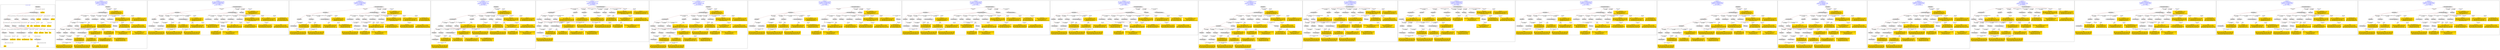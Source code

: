 digraph n0 {
fontcolor="blue"
remincross="true"
label="s15-s-detroit-institute-of-art.json"
subgraph cluster_0 {
label="1-correct model"
n2[style="filled",color="white",fillcolor="lightgray",label="E12_Production1"];
n3[style="filled",color="white",fillcolor="lightgray",label="E21_Person1"];
n4[style="filled",color="white",fillcolor="lightgray",label="E55_Type1"];
n5[style="filled",color="white",fillcolor="lightgray",label="E52_Time-Span3"];
n6[style="filled",color="white",fillcolor="lightgray",label="E69_Death1"];
n7[style="filled",color="white",fillcolor="lightgray",label="E74_Group1"];
n8[style="filled",color="white",fillcolor="lightgray",label="E82_Actor_Appellation1"];
n9[style="filled",color="white",fillcolor="lightgray",label="E67_Birth1"];
n10[shape="plaintext",style="filled",fillcolor="gold",label="artist_uri"];
n11[style="filled",color="white",fillcolor="lightgray",label="E22_Man-Made_Object1"];
n12[style="filled",color="white",fillcolor="lightgray",label="E35_Title1"];
n13[style="filled",color="white",fillcolor="lightgray",label="E8_Acquisition1"];
n14[style="filled",color="white",fillcolor="lightgray",label="E55_Type2"];
n15[shape="plaintext",style="filled",fillcolor="gold",label="provenance"];
n16[style="filled",color="white",fillcolor="lightgray",label="E54_Dimension1"];
n17[shape="plaintext",style="filled",fillcolor="gold",label="object_uri"];
n18[shape="plaintext",style="filled",fillcolor="gold",label="title"];
n19[style="filled",color="white",fillcolor="lightgray",label="E38_Image1"];
n20[shape="plaintext",style="filled",fillcolor="gold",label="imageURL"];
n21[style="filled",color="white",fillcolor="lightgray",label="E52_Time-Span1"];
n22[shape="plaintext",style="filled",fillcolor="gold",label="birth"];
n23[style="filled",color="white",fillcolor="lightgray",label="E52_Time-Span2"];
n24[shape="plaintext",style="filled",fillcolor="gold",label="death"];
n25[shape="plaintext",style="filled",fillcolor="gold",label="date"];
n26[shape="plaintext",style="filled",fillcolor="gold",label="dimensions"];
n27[shape="plaintext",style="filled",fillcolor="gold",label="medium_URI"];
n28[shape="plaintext",style="filled",fillcolor="gold",label="medium"];
n29[shape="plaintext",style="filled",fillcolor="gold",label="classification_URI"];
n30[shape="plaintext",style="filled",fillcolor="gold",label="classification"];
n31[shape="plaintext",style="filled",fillcolor="gold",label="nationality_URI"];
n32[shape="plaintext",style="filled",fillcolor="gold",label="nationality"];
n33[shape="plaintext",style="filled",fillcolor="gold",label="artist_appellation_uri"];
n34[shape="plaintext",style="filled",fillcolor="gold",label="name"];
n35[shape="plaintext",style="filled",fillcolor="gold",label="credit"];
}
subgraph cluster_1 {
label="candidate 0\nlink coherence:0.8787878787878788\nnode coherence:0.9354838709677419\nconfidence:0.462603202717306\nmapping score:0.5123253208579789\ncost:131.99826\n-precision:0.85-recall:0.85"
n37[style="filled",color="white",fillcolor="lightgray",label="E12_Production1"];
n38[style="filled",color="white",fillcolor="lightgray",label="E21_Person1"];
n39[style="filled",color="white",fillcolor="lightgray",label="E55_Type1"];
n40[style="filled",color="white",fillcolor="lightgray",label="E67_Birth1"];
n41[style="filled",color="white",fillcolor="lightgray",label="E69_Death1"];
n42[style="filled",color="white",fillcolor="lightgray",label="E74_Group1"];
n43[style="filled",color="white",fillcolor="lightgray",label="E82_Actor_Appellation1"];
n44[style="filled",color="white",fillcolor="lightgray",label="E22_Man-Made_Object1"];
n45[style="filled",color="white",fillcolor="lightgray",label="E35_Title1"];
n46[style="filled",color="white",fillcolor="lightgray",label="E54_Dimension1"];
n47[style="filled",color="white",fillcolor="lightgray",label="E55_Type2"];
n48[style="filled",color="white",fillcolor="lightgray",label="E8_Acquisition1"];
n49[style="filled",color="white",fillcolor="lightgray",label="E38_Image1"];
n50[style="filled",color="white",fillcolor="lightgray",label="E55_Type3"];
n51[style="filled",color="white",fillcolor="lightgray",label="E52_Time-Span1"];
n52[style="filled",color="white",fillcolor="lightgray",label="E52_Time-Span3"];
n53[shape="plaintext",style="filled",fillcolor="gold",label="medium_URI\n[E55_Type,classLink,0.419]\n[E57_Material,classLink,0.399]\n[E74_Group,classLink,0.182]\n[E55_Type,label,0.0]"];
n54[shape="plaintext",style="filled",fillcolor="gold",label="title\n[E35_Title,label,0.289]\n[E22_Man-Made_Object,P3_has_note,0.278]\n[E73_Information_Object,P3_has_note,0.236]\n[E33_Linguistic_Object,P3_has_note,0.197]"];
n55[shape="plaintext",style="filled",fillcolor="gold",label="death\n[E52_Time-Span,P82b_end_of_the_end,0.423]\n[E52_Time-Span,P82_at_some_time_within,0.296]\n[E52_Time-Span,P82a_begin_of_the_begin,0.233]\n[E33_Linguistic_Object,P3_has_note,0.048]"];
n56[shape="plaintext",style="filled",fillcolor="gold",label="classification_URI\n[E55_Type,classLink,0.651]\n[E74_Group,classLink,0.186]\n[E57_Material,classLink,0.153]\n[E31_Document,classLink,0.011]"];
n57[shape="plaintext",style="filled",fillcolor="gold",label="provenance\n[E33_Linguistic_Object,P3_has_note,0.269]\n[E22_Man-Made_Object,P3_has_note,0.261]\n[E73_Information_Object,P3_has_note,0.236]\n[E35_Title,label,0.233]"];
n58[shape="plaintext",style="filled",fillcolor="gold",label="dimensions\n[E54_Dimension,P3_has_note,0.698]\n[E22_Man-Made_Object,P3_has_note,0.11]\n[E22_Man-Made_Object,classLink,0.104]\n[E34_Inscription,P3_has_note,0.089]"];
n59[shape="plaintext",style="filled",fillcolor="gold",label="classification\n[E31_Document,classLink,0.36]\n[E55_Type,classLink,0.214]\n[E55_Type,label,0.214]\n[E33_Linguistic_Object,P3_has_note,0.211]"];
n60[shape="plaintext",style="filled",fillcolor="gold",label="artist_uri\n[E21_Person,classLink,0.386]\n[E82_Actor_Appellation,classLink,0.305]\n[E39_Actor,classLink,0.24]\n[E30_Right,P3_has_note,0.07]"];
n61[shape="plaintext",style="filled",fillcolor="gold",label="name\n[E82_Actor_Appellation,label,0.506]\n[E22_Man-Made_Object,classLink,0.197]\n[E30_Right,P3_has_note,0.163]\n[E22_Man-Made_Object,P3_has_note,0.134]"];
n62[shape="plaintext",style="filled",fillcolor="gold",label="imageURL\n[E38_Image,classLink,0.551]\n[E78_Collection,classLink,0.198]\n[E22_Man-Made_Object,classLink,0.169]\n[E21_Person,classLink,0.081]"];
n63[shape="plaintext",style="filled",fillcolor="gold",label="artist_appellation_uri\n[E82_Actor_Appellation,classLink,0.561]\n[E21_Person,classLink,0.399]\n[E39_Actor,classLink,0.031]\n[E30_Right,P3_has_note,0.009]"];
n64[shape="plaintext",style="filled",fillcolor="gold",label="nationality_URI\n[E74_Group,classLink,0.667]\n[E55_Type,classLink,0.209]\n[E57_Material,classLink,0.098]\n[E74_Group,label,0.025]"];
n65[shape="plaintext",style="filled",fillcolor="gold",label="object_uri\n[E22_Man-Made_Object,classLink,0.89]\n[E22_Man-Made_Object,P3_has_note,0.042]\n[E30_Right,P3_has_note,0.036]\n[E73_Information_Object,P3_has_note,0.033]"];
n66[shape="plaintext",style="filled",fillcolor="gold",label="medium\n[E29_Design_or_Procedure,P3_has_note,0.338]\n[E57_Material,label,0.281]\n[E55_Type,label,0.241]\n[E57_Material,classLink,0.14]"];
n67[shape="plaintext",style="filled",fillcolor="gold",label="date\n[E52_Time-Span,P82a_begin_of_the_begin,0.387]\n[E52_Time-Span,P82_at_some_time_within,0.352]\n[E52_Time-Span,P82b_end_of_the_end,0.199]\n[E33_Linguistic_Object,P3_has_note,0.061]"];
n68[shape="plaintext",style="filled",fillcolor="gold",label="credit\n[E30_Right,P3_has_note,0.486]\n[E8_Acquisition,P3_has_note,0.305]\n[E33_Linguistic_Object,P3_has_note,0.105]\n[E22_Man-Made_Object,P3_has_note,0.104]"];
n69[shape="plaintext",style="filled",fillcolor="gold",label="birth\n[E52_Time-Span,P82a_begin_of_the_begin,0.536]\n[E52_Time-Span,P82_at_some_time_within,0.324]\n[E52_Time-Span,P82b_end_of_the_end,0.072]\n[E33_Linguistic_Object,P3_has_note,0.069]"];
n70[shape="plaintext",style="filled",fillcolor="gold",label="nationality\n[E74_Group,label,0.503]\n[E74_Group,classLink,0.293]\n[E55_Type,label,0.128]\n[E21_Person,P3_has_note,0.076]"];
}
subgraph cluster_2 {
label="candidate 1\nlink coherence:0.8787878787878788\nnode coherence:0.9354838709677419\nconfidence:0.462423302773896\nmapping score:0.5122653542101756\ncost:131.99857\n-precision:0.76-recall:0.76"
n72[style="filled",color="white",fillcolor="lightgray",label="E12_Production1"];
n73[style="filled",color="white",fillcolor="lightgray",label="E55_Type1"];
n74[style="filled",color="white",fillcolor="lightgray",label="E21_Person1"];
n75[style="filled",color="white",fillcolor="lightgray",label="E67_Birth1"];
n76[style="filled",color="white",fillcolor="lightgray",label="E69_Death1"];
n77[style="filled",color="white",fillcolor="lightgray",label="E74_Group1"];
n78[style="filled",color="white",fillcolor="lightgray",label="E82_Actor_Appellation1"];
n79[style="filled",color="white",fillcolor="lightgray",label="E22_Man-Made_Object1"];
n80[style="filled",color="white",fillcolor="lightgray",label="E35_Title1"];
n81[style="filled",color="white",fillcolor="lightgray",label="E38_Image1"];
n82[style="filled",color="white",fillcolor="lightgray",label="E54_Dimension1"];
n83[style="filled",color="white",fillcolor="lightgray",label="E8_Acquisition1"];
n84[style="filled",color="white",fillcolor="lightgray",label="E33_Linguistic_Object2"];
n85[style="filled",color="white",fillcolor="lightgray",label="E55_Type2"];
n86[style="filled",color="white",fillcolor="lightgray",label="E52_Time-Span1"];
n87[style="filled",color="white",fillcolor="lightgray",label="E52_Time-Span3"];
n88[shape="plaintext",style="filled",fillcolor="gold",label="medium_URI\n[E55_Type,classLink,0.419]\n[E57_Material,classLink,0.399]\n[E74_Group,classLink,0.182]\n[E55_Type,label,0.0]"];
n89[shape="plaintext",style="filled",fillcolor="gold",label="title\n[E35_Title,label,0.289]\n[E22_Man-Made_Object,P3_has_note,0.278]\n[E73_Information_Object,P3_has_note,0.236]\n[E33_Linguistic_Object,P3_has_note,0.197]"];
n90[shape="plaintext",style="filled",fillcolor="gold",label="death\n[E52_Time-Span,P82b_end_of_the_end,0.423]\n[E52_Time-Span,P82_at_some_time_within,0.296]\n[E52_Time-Span,P82a_begin_of_the_begin,0.233]\n[E33_Linguistic_Object,P3_has_note,0.048]"];
n91[shape="plaintext",style="filled",fillcolor="gold",label="classification_URI\n[E55_Type,classLink,0.651]\n[E74_Group,classLink,0.186]\n[E57_Material,classLink,0.153]\n[E31_Document,classLink,0.011]"];
n92[shape="plaintext",style="filled",fillcolor="gold",label="provenance\n[E33_Linguistic_Object,P3_has_note,0.269]\n[E22_Man-Made_Object,P3_has_note,0.261]\n[E73_Information_Object,P3_has_note,0.236]\n[E35_Title,label,0.233]"];
n93[shape="plaintext",style="filled",fillcolor="gold",label="dimensions\n[E54_Dimension,P3_has_note,0.698]\n[E22_Man-Made_Object,P3_has_note,0.11]\n[E22_Man-Made_Object,classLink,0.104]\n[E34_Inscription,P3_has_note,0.089]"];
n94[shape="plaintext",style="filled",fillcolor="gold",label="artist_uri\n[E21_Person,classLink,0.386]\n[E82_Actor_Appellation,classLink,0.305]\n[E39_Actor,classLink,0.24]\n[E30_Right,P3_has_note,0.07]"];
n95[shape="plaintext",style="filled",fillcolor="gold",label="classification\n[E31_Document,classLink,0.36]\n[E55_Type,classLink,0.214]\n[E55_Type,label,0.214]\n[E33_Linguistic_Object,P3_has_note,0.211]"];
n96[shape="plaintext",style="filled",fillcolor="gold",label="name\n[E82_Actor_Appellation,label,0.506]\n[E22_Man-Made_Object,classLink,0.197]\n[E30_Right,P3_has_note,0.163]\n[E22_Man-Made_Object,P3_has_note,0.134]"];
n97[shape="plaintext",style="filled",fillcolor="gold",label="imageURL\n[E38_Image,classLink,0.551]\n[E78_Collection,classLink,0.198]\n[E22_Man-Made_Object,classLink,0.169]\n[E21_Person,classLink,0.081]"];
n98[shape="plaintext",style="filled",fillcolor="gold",label="artist_appellation_uri\n[E82_Actor_Appellation,classLink,0.561]\n[E21_Person,classLink,0.399]\n[E39_Actor,classLink,0.031]\n[E30_Right,P3_has_note,0.009]"];
n99[shape="plaintext",style="filled",fillcolor="gold",label="nationality_URI\n[E74_Group,classLink,0.667]\n[E55_Type,classLink,0.209]\n[E57_Material,classLink,0.098]\n[E74_Group,label,0.025]"];
n100[shape="plaintext",style="filled",fillcolor="gold",label="object_uri\n[E22_Man-Made_Object,classLink,0.89]\n[E22_Man-Made_Object,P3_has_note,0.042]\n[E30_Right,P3_has_note,0.036]\n[E73_Information_Object,P3_has_note,0.033]"];
n101[shape="plaintext",style="filled",fillcolor="gold",label="medium\n[E29_Design_or_Procedure,P3_has_note,0.338]\n[E57_Material,label,0.281]\n[E55_Type,label,0.241]\n[E57_Material,classLink,0.14]"];
n102[shape="plaintext",style="filled",fillcolor="gold",label="date\n[E52_Time-Span,P82a_begin_of_the_begin,0.387]\n[E52_Time-Span,P82_at_some_time_within,0.352]\n[E52_Time-Span,P82b_end_of_the_end,0.199]\n[E33_Linguistic_Object,P3_has_note,0.061]"];
n103[shape="plaintext",style="filled",fillcolor="gold",label="credit\n[E30_Right,P3_has_note,0.486]\n[E8_Acquisition,P3_has_note,0.305]\n[E33_Linguistic_Object,P3_has_note,0.105]\n[E22_Man-Made_Object,P3_has_note,0.104]"];
n104[shape="plaintext",style="filled",fillcolor="gold",label="birth\n[E52_Time-Span,P82a_begin_of_the_begin,0.536]\n[E52_Time-Span,P82_at_some_time_within,0.324]\n[E52_Time-Span,P82b_end_of_the_end,0.072]\n[E33_Linguistic_Object,P3_has_note,0.069]"];
n105[shape="plaintext",style="filled",fillcolor="gold",label="nationality\n[E74_Group,label,0.503]\n[E74_Group,classLink,0.293]\n[E55_Type,label,0.128]\n[E21_Person,P3_has_note,0.076]"];
}
subgraph cluster_3 {
label="candidate 10\nlink coherence:0.875\nnode coherence:0.9354838709677419\nconfidence:0.462423302773896\nmapping score:0.5122653542101756\ncost:130.99865\n-precision:0.78-recall:0.76"
n107[style="filled",color="white",fillcolor="lightgray",label="E12_Production1"];
n108[style="filled",color="white",fillcolor="lightgray",label="E52_Time-Span2"];
n109[style="filled",color="white",fillcolor="lightgray",label="E55_Type1"];
n110[style="filled",color="white",fillcolor="lightgray",label="E21_Person1"];
n111[style="filled",color="white",fillcolor="lightgray",label="E67_Birth1"];
n112[style="filled",color="white",fillcolor="lightgray",label="E74_Group1"];
n113[style="filled",color="white",fillcolor="lightgray",label="E82_Actor_Appellation1"];
n114[style="filled",color="white",fillcolor="lightgray",label="E22_Man-Made_Object1"];
n115[style="filled",color="white",fillcolor="lightgray",label="E35_Title1"];
n116[style="filled",color="white",fillcolor="lightgray",label="E38_Image1"];
n117[style="filled",color="white",fillcolor="lightgray",label="E54_Dimension1"];
n118[style="filled",color="white",fillcolor="lightgray",label="E8_Acquisition1"];
n119[style="filled",color="white",fillcolor="lightgray",label="E33_Linguistic_Object1"];
n120[style="filled",color="white",fillcolor="lightgray",label="E55_Type3"];
n121[style="filled",color="white",fillcolor="lightgray",label="E52_Time-Span1"];
n122[shape="plaintext",style="filled",fillcolor="gold",label="medium_URI\n[E55_Type,classLink,0.419]\n[E57_Material,classLink,0.399]\n[E74_Group,classLink,0.182]\n[E55_Type,label,0.0]"];
n123[shape="plaintext",style="filled",fillcolor="gold",label="title\n[E35_Title,label,0.289]\n[E22_Man-Made_Object,P3_has_note,0.278]\n[E73_Information_Object,P3_has_note,0.236]\n[E33_Linguistic_Object,P3_has_note,0.197]"];
n124[shape="plaintext",style="filled",fillcolor="gold",label="death\n[E52_Time-Span,P82b_end_of_the_end,0.423]\n[E52_Time-Span,P82_at_some_time_within,0.296]\n[E52_Time-Span,P82a_begin_of_the_begin,0.233]\n[E33_Linguistic_Object,P3_has_note,0.048]"];
n125[shape="plaintext",style="filled",fillcolor="gold",label="classification\n[E31_Document,classLink,0.36]\n[E55_Type,classLink,0.214]\n[E55_Type,label,0.214]\n[E33_Linguistic_Object,P3_has_note,0.211]"];
n126[shape="plaintext",style="filled",fillcolor="gold",label="classification_URI\n[E55_Type,classLink,0.651]\n[E74_Group,classLink,0.186]\n[E57_Material,classLink,0.153]\n[E31_Document,classLink,0.011]"];
n127[shape="plaintext",style="filled",fillcolor="gold",label="provenance\n[E33_Linguistic_Object,P3_has_note,0.269]\n[E22_Man-Made_Object,P3_has_note,0.261]\n[E73_Information_Object,P3_has_note,0.236]\n[E35_Title,label,0.233]"];
n128[shape="plaintext",style="filled",fillcolor="gold",label="dimensions\n[E54_Dimension,P3_has_note,0.698]\n[E22_Man-Made_Object,P3_has_note,0.11]\n[E22_Man-Made_Object,classLink,0.104]\n[E34_Inscription,P3_has_note,0.089]"];
n129[shape="plaintext",style="filled",fillcolor="gold",label="artist_uri\n[E21_Person,classLink,0.386]\n[E82_Actor_Appellation,classLink,0.305]\n[E39_Actor,classLink,0.24]\n[E30_Right,P3_has_note,0.07]"];
n130[shape="plaintext",style="filled",fillcolor="gold",label="name\n[E82_Actor_Appellation,label,0.506]\n[E22_Man-Made_Object,classLink,0.197]\n[E30_Right,P3_has_note,0.163]\n[E22_Man-Made_Object,P3_has_note,0.134]"];
n131[shape="plaintext",style="filled",fillcolor="gold",label="imageURL\n[E38_Image,classLink,0.551]\n[E78_Collection,classLink,0.198]\n[E22_Man-Made_Object,classLink,0.169]\n[E21_Person,classLink,0.081]"];
n132[shape="plaintext",style="filled",fillcolor="gold",label="artist_appellation_uri\n[E82_Actor_Appellation,classLink,0.561]\n[E21_Person,classLink,0.399]\n[E39_Actor,classLink,0.031]\n[E30_Right,P3_has_note,0.009]"];
n133[shape="plaintext",style="filled",fillcolor="gold",label="nationality_URI\n[E74_Group,classLink,0.667]\n[E55_Type,classLink,0.209]\n[E57_Material,classLink,0.098]\n[E74_Group,label,0.025]"];
n134[shape="plaintext",style="filled",fillcolor="gold",label="object_uri\n[E22_Man-Made_Object,classLink,0.89]\n[E22_Man-Made_Object,P3_has_note,0.042]\n[E30_Right,P3_has_note,0.036]\n[E73_Information_Object,P3_has_note,0.033]"];
n135[shape="plaintext",style="filled",fillcolor="gold",label="medium\n[E29_Design_or_Procedure,P3_has_note,0.338]\n[E57_Material,label,0.281]\n[E55_Type,label,0.241]\n[E57_Material,classLink,0.14]"];
n136[shape="plaintext",style="filled",fillcolor="gold",label="date\n[E52_Time-Span,P82a_begin_of_the_begin,0.387]\n[E52_Time-Span,P82_at_some_time_within,0.352]\n[E52_Time-Span,P82b_end_of_the_end,0.199]\n[E33_Linguistic_Object,P3_has_note,0.061]"];
n137[shape="plaintext",style="filled",fillcolor="gold",label="credit\n[E30_Right,P3_has_note,0.486]\n[E8_Acquisition,P3_has_note,0.305]\n[E33_Linguistic_Object,P3_has_note,0.105]\n[E22_Man-Made_Object,P3_has_note,0.104]"];
n138[shape="plaintext",style="filled",fillcolor="gold",label="birth\n[E52_Time-Span,P82a_begin_of_the_begin,0.536]\n[E52_Time-Span,P82_at_some_time_within,0.324]\n[E52_Time-Span,P82b_end_of_the_end,0.072]\n[E33_Linguistic_Object,P3_has_note,0.069]"];
n139[shape="plaintext",style="filled",fillcolor="gold",label="nationality\n[E74_Group,label,0.503]\n[E74_Group,classLink,0.293]\n[E55_Type,label,0.128]\n[E21_Person,P3_has_note,0.076]"];
}
subgraph cluster_4 {
label="candidate 11\nlink coherence:0.8709677419354839\nnode coherence:0.9\nconfidence:0.462603202717306\nmapping score:0.509756623127991\ncost:30.99833\n-precision:0.9-recall:0.85"
n141[style="filled",color="white",fillcolor="lightgray",label="E12_Production1"];
n142[style="filled",color="white",fillcolor="lightgray",label="E21_Person1"];
n143[style="filled",color="white",fillcolor="lightgray",label="E52_Time-Span2"];
n144[style="filled",color="white",fillcolor="lightgray",label="E55_Type1"];
n145[style="filled",color="white",fillcolor="lightgray",label="E67_Birth1"];
n146[style="filled",color="white",fillcolor="lightgray",label="E74_Group1"];
n147[style="filled",color="white",fillcolor="lightgray",label="E82_Actor_Appellation1"];
n148[style="filled",color="white",fillcolor="lightgray",label="E22_Man-Made_Object1"];
n149[style="filled",color="white",fillcolor="lightgray",label="E35_Title1"];
n150[style="filled",color="white",fillcolor="lightgray",label="E54_Dimension1"];
n151[style="filled",color="white",fillcolor="lightgray",label="E55_Type2"];
n152[style="filled",color="white",fillcolor="lightgray",label="E8_Acquisition1"];
n153[style="filled",color="white",fillcolor="lightgray",label="E38_Image1"];
n154[style="filled",color="white",fillcolor="lightgray",label="E52_Time-Span1"];
n155[shape="plaintext",style="filled",fillcolor="gold",label="medium_URI\n[E55_Type,classLink,0.419]\n[E57_Material,classLink,0.399]\n[E74_Group,classLink,0.182]\n[E55_Type,label,0.0]"];
n156[shape="plaintext",style="filled",fillcolor="gold",label="title\n[E35_Title,label,0.289]\n[E22_Man-Made_Object,P3_has_note,0.278]\n[E73_Information_Object,P3_has_note,0.236]\n[E33_Linguistic_Object,P3_has_note,0.197]"];
n157[shape="plaintext",style="filled",fillcolor="gold",label="date\n[E52_Time-Span,P82a_begin_of_the_begin,0.387]\n[E52_Time-Span,P82_at_some_time_within,0.352]\n[E52_Time-Span,P82b_end_of_the_end,0.199]\n[E33_Linguistic_Object,P3_has_note,0.061]"];
n158[shape="plaintext",style="filled",fillcolor="gold",label="classification_URI\n[E55_Type,classLink,0.651]\n[E74_Group,classLink,0.186]\n[E57_Material,classLink,0.153]\n[E31_Document,classLink,0.011]"];
n159[shape="plaintext",style="filled",fillcolor="gold",label="birth\n[E52_Time-Span,P82a_begin_of_the_begin,0.536]\n[E52_Time-Span,P82_at_some_time_within,0.324]\n[E52_Time-Span,P82b_end_of_the_end,0.072]\n[E33_Linguistic_Object,P3_has_note,0.069]"];
n160[shape="plaintext",style="filled",fillcolor="gold",label="provenance\n[E33_Linguistic_Object,P3_has_note,0.269]\n[E22_Man-Made_Object,P3_has_note,0.261]\n[E73_Information_Object,P3_has_note,0.236]\n[E35_Title,label,0.233]"];
n161[shape="plaintext",style="filled",fillcolor="gold",label="dimensions\n[E54_Dimension,P3_has_note,0.698]\n[E22_Man-Made_Object,P3_has_note,0.11]\n[E22_Man-Made_Object,classLink,0.104]\n[E34_Inscription,P3_has_note,0.089]"];
n162[shape="plaintext",style="filled",fillcolor="gold",label="artist_uri\n[E21_Person,classLink,0.386]\n[E82_Actor_Appellation,classLink,0.305]\n[E39_Actor,classLink,0.24]\n[E30_Right,P3_has_note,0.07]"];
n163[shape="plaintext",style="filled",fillcolor="gold",label="name\n[E82_Actor_Appellation,label,0.506]\n[E22_Man-Made_Object,classLink,0.197]\n[E30_Right,P3_has_note,0.163]\n[E22_Man-Made_Object,P3_has_note,0.134]"];
n164[shape="plaintext",style="filled",fillcolor="gold",label="imageURL\n[E38_Image,classLink,0.551]\n[E78_Collection,classLink,0.198]\n[E22_Man-Made_Object,classLink,0.169]\n[E21_Person,classLink,0.081]"];
n165[shape="plaintext",style="filled",fillcolor="gold",label="artist_appellation_uri\n[E82_Actor_Appellation,classLink,0.561]\n[E21_Person,classLink,0.399]\n[E39_Actor,classLink,0.031]\n[E30_Right,P3_has_note,0.009]"];
n166[shape="plaintext",style="filled",fillcolor="gold",label="nationality_URI\n[E74_Group,classLink,0.667]\n[E55_Type,classLink,0.209]\n[E57_Material,classLink,0.098]\n[E74_Group,label,0.025]"];
n167[shape="plaintext",style="filled",fillcolor="gold",label="object_uri\n[E22_Man-Made_Object,classLink,0.89]\n[E22_Man-Made_Object,P3_has_note,0.042]\n[E30_Right,P3_has_note,0.036]\n[E73_Information_Object,P3_has_note,0.033]"];
n168[shape="plaintext",style="filled",fillcolor="gold",label="medium\n[E29_Design_or_Procedure,P3_has_note,0.338]\n[E57_Material,label,0.281]\n[E55_Type,label,0.241]\n[E57_Material,classLink,0.14]"];
n169[shape="plaintext",style="filled",fillcolor="gold",label="classification\n[E31_Document,classLink,0.36]\n[E55_Type,classLink,0.214]\n[E55_Type,label,0.214]\n[E33_Linguistic_Object,P3_has_note,0.211]"];
n170[shape="plaintext",style="filled",fillcolor="gold",label="death\n[E52_Time-Span,P82b_end_of_the_end,0.423]\n[E52_Time-Span,P82_at_some_time_within,0.296]\n[E52_Time-Span,P82a_begin_of_the_begin,0.233]\n[E33_Linguistic_Object,P3_has_note,0.048]"];
n171[shape="plaintext",style="filled",fillcolor="gold",label="credit\n[E30_Right,P3_has_note,0.486]\n[E8_Acquisition,P3_has_note,0.305]\n[E33_Linguistic_Object,P3_has_note,0.105]\n[E22_Man-Made_Object,P3_has_note,0.104]"];
n172[shape="plaintext",style="filled",fillcolor="gold",label="nationality\n[E74_Group,label,0.503]\n[E74_Group,classLink,0.293]\n[E55_Type,label,0.128]\n[E21_Person,P3_has_note,0.076]"];
}
subgraph cluster_5 {
label="candidate 12\nlink coherence:0.8709677419354839\nnode coherence:0.9\nconfidence:0.462603202717306\nmapping score:0.509756623127991\ncost:30.99846\n-precision:0.87-recall:0.82"
n174[style="filled",color="white",fillcolor="lightgray",label="E12_Production1"];
n175[style="filled",color="white",fillcolor="lightgray",label="E21_Person1"];
n176[style="filled",color="white",fillcolor="lightgray",label="E52_Time-Span2"];
n177[style="filled",color="white",fillcolor="lightgray",label="E55_Type1"];
n178[style="filled",color="white",fillcolor="lightgray",label="E67_Birth1"];
n179[style="filled",color="white",fillcolor="lightgray",label="E74_Group1"];
n180[style="filled",color="white",fillcolor="lightgray",label="E82_Actor_Appellation1"];
n181[style="filled",color="white",fillcolor="lightgray",label="E22_Man-Made_Object1"];
n182[style="filled",color="white",fillcolor="lightgray",label="E35_Title1"];
n183[style="filled",color="white",fillcolor="lightgray",label="E38_Image1"];
n184[style="filled",color="white",fillcolor="lightgray",label="E54_Dimension1"];
n185[style="filled",color="white",fillcolor="lightgray",label="E55_Type2"];
n186[style="filled",color="white",fillcolor="lightgray",label="E8_Acquisition1"];
n187[style="filled",color="white",fillcolor="lightgray",label="E52_Time-Span1"];
n188[shape="plaintext",style="filled",fillcolor="gold",label="medium_URI\n[E55_Type,classLink,0.419]\n[E57_Material,classLink,0.399]\n[E74_Group,classLink,0.182]\n[E55_Type,label,0.0]"];
n189[shape="plaintext",style="filled",fillcolor="gold",label="title\n[E35_Title,label,0.289]\n[E22_Man-Made_Object,P3_has_note,0.278]\n[E73_Information_Object,P3_has_note,0.236]\n[E33_Linguistic_Object,P3_has_note,0.197]"];
n190[shape="plaintext",style="filled",fillcolor="gold",label="date\n[E52_Time-Span,P82a_begin_of_the_begin,0.387]\n[E52_Time-Span,P82_at_some_time_within,0.352]\n[E52_Time-Span,P82b_end_of_the_end,0.199]\n[E33_Linguistic_Object,P3_has_note,0.061]"];
n191[shape="plaintext",style="filled",fillcolor="gold",label="classification_URI\n[E55_Type,classLink,0.651]\n[E74_Group,classLink,0.186]\n[E57_Material,classLink,0.153]\n[E31_Document,classLink,0.011]"];
n192[shape="plaintext",style="filled",fillcolor="gold",label="birth\n[E52_Time-Span,P82a_begin_of_the_begin,0.536]\n[E52_Time-Span,P82_at_some_time_within,0.324]\n[E52_Time-Span,P82b_end_of_the_end,0.072]\n[E33_Linguistic_Object,P3_has_note,0.069]"];
n193[shape="plaintext",style="filled",fillcolor="gold",label="provenance\n[E33_Linguistic_Object,P3_has_note,0.269]\n[E22_Man-Made_Object,P3_has_note,0.261]\n[E73_Information_Object,P3_has_note,0.236]\n[E35_Title,label,0.233]"];
n194[shape="plaintext",style="filled",fillcolor="gold",label="dimensions\n[E54_Dimension,P3_has_note,0.698]\n[E22_Man-Made_Object,P3_has_note,0.11]\n[E22_Man-Made_Object,classLink,0.104]\n[E34_Inscription,P3_has_note,0.089]"];
n195[shape="plaintext",style="filled",fillcolor="gold",label="artist_uri\n[E21_Person,classLink,0.386]\n[E82_Actor_Appellation,classLink,0.305]\n[E39_Actor,classLink,0.24]\n[E30_Right,P3_has_note,0.07]"];
n196[shape="plaintext",style="filled",fillcolor="gold",label="name\n[E82_Actor_Appellation,label,0.506]\n[E22_Man-Made_Object,classLink,0.197]\n[E30_Right,P3_has_note,0.163]\n[E22_Man-Made_Object,P3_has_note,0.134]"];
n197[shape="plaintext",style="filled",fillcolor="gold",label="imageURL\n[E38_Image,classLink,0.551]\n[E78_Collection,classLink,0.198]\n[E22_Man-Made_Object,classLink,0.169]\n[E21_Person,classLink,0.081]"];
n198[shape="plaintext",style="filled",fillcolor="gold",label="artist_appellation_uri\n[E82_Actor_Appellation,classLink,0.561]\n[E21_Person,classLink,0.399]\n[E39_Actor,classLink,0.031]\n[E30_Right,P3_has_note,0.009]"];
n199[shape="plaintext",style="filled",fillcolor="gold",label="nationality_URI\n[E74_Group,classLink,0.667]\n[E55_Type,classLink,0.209]\n[E57_Material,classLink,0.098]\n[E74_Group,label,0.025]"];
n200[shape="plaintext",style="filled",fillcolor="gold",label="object_uri\n[E22_Man-Made_Object,classLink,0.89]\n[E22_Man-Made_Object,P3_has_note,0.042]\n[E30_Right,P3_has_note,0.036]\n[E73_Information_Object,P3_has_note,0.033]"];
n201[shape="plaintext",style="filled",fillcolor="gold",label="medium\n[E29_Design_or_Procedure,P3_has_note,0.338]\n[E57_Material,label,0.281]\n[E55_Type,label,0.241]\n[E57_Material,classLink,0.14]"];
n202[shape="plaintext",style="filled",fillcolor="gold",label="classification\n[E31_Document,classLink,0.36]\n[E55_Type,classLink,0.214]\n[E55_Type,label,0.214]\n[E33_Linguistic_Object,P3_has_note,0.211]"];
n203[shape="plaintext",style="filled",fillcolor="gold",label="death\n[E52_Time-Span,P82b_end_of_the_end,0.423]\n[E52_Time-Span,P82_at_some_time_within,0.296]\n[E52_Time-Span,P82a_begin_of_the_begin,0.233]\n[E33_Linguistic_Object,P3_has_note,0.048]"];
n204[shape="plaintext",style="filled",fillcolor="gold",label="credit\n[E30_Right,P3_has_note,0.486]\n[E8_Acquisition,P3_has_note,0.305]\n[E33_Linguistic_Object,P3_has_note,0.105]\n[E22_Man-Made_Object,P3_has_note,0.104]"];
n205[shape="plaintext",style="filled",fillcolor="gold",label="nationality\n[E74_Group,label,0.503]\n[E74_Group,classLink,0.293]\n[E55_Type,label,0.128]\n[E21_Person,P3_has_note,0.076]"];
}
subgraph cluster_6 {
label="candidate 13\nlink coherence:0.8709677419354839\nnode coherence:0.9\nconfidence:0.462603202717306\nmapping score:0.509756623127991\ncost:129.99833\n-precision:0.94-recall:0.88"
n207[style="filled",color="white",fillcolor="lightgray",label="E12_Production1"];
n208[style="filled",color="white",fillcolor="lightgray",label="E21_Person1"];
n209[style="filled",color="white",fillcolor="lightgray",label="E52_Time-Span2"];
n210[style="filled",color="white",fillcolor="lightgray",label="E55_Type1"];
n211[style="filled",color="white",fillcolor="lightgray",label="E67_Birth1"];
n212[style="filled",color="white",fillcolor="lightgray",label="E74_Group1"];
n213[style="filled",color="white",fillcolor="lightgray",label="E82_Actor_Appellation1"];
n214[style="filled",color="white",fillcolor="lightgray",label="E22_Man-Made_Object1"];
n215[style="filled",color="white",fillcolor="lightgray",label="E35_Title1"];
n216[style="filled",color="white",fillcolor="lightgray",label="E54_Dimension1"];
n217[style="filled",color="white",fillcolor="lightgray",label="E55_Type2"];
n218[style="filled",color="white",fillcolor="lightgray",label="E8_Acquisition1"];
n219[style="filled",color="white",fillcolor="lightgray",label="E38_Image1"];
n220[style="filled",color="white",fillcolor="lightgray",label="E52_Time-Span1"];
n221[shape="plaintext",style="filled",fillcolor="gold",label="medium_URI\n[E55_Type,classLink,0.419]\n[E57_Material,classLink,0.399]\n[E74_Group,classLink,0.182]\n[E55_Type,label,0.0]"];
n222[shape="plaintext",style="filled",fillcolor="gold",label="title\n[E35_Title,label,0.289]\n[E22_Man-Made_Object,P3_has_note,0.278]\n[E73_Information_Object,P3_has_note,0.236]\n[E33_Linguistic_Object,P3_has_note,0.197]"];
n223[shape="plaintext",style="filled",fillcolor="gold",label="death\n[E52_Time-Span,P82b_end_of_the_end,0.423]\n[E52_Time-Span,P82_at_some_time_within,0.296]\n[E52_Time-Span,P82a_begin_of_the_begin,0.233]\n[E33_Linguistic_Object,P3_has_note,0.048]"];
n224[shape="plaintext",style="filled",fillcolor="gold",label="classification_URI\n[E55_Type,classLink,0.651]\n[E74_Group,classLink,0.186]\n[E57_Material,classLink,0.153]\n[E31_Document,classLink,0.011]"];
n225[shape="plaintext",style="filled",fillcolor="gold",label="provenance\n[E33_Linguistic_Object,P3_has_note,0.269]\n[E22_Man-Made_Object,P3_has_note,0.261]\n[E73_Information_Object,P3_has_note,0.236]\n[E35_Title,label,0.233]"];
n226[shape="plaintext",style="filled",fillcolor="gold",label="dimensions\n[E54_Dimension,P3_has_note,0.698]\n[E22_Man-Made_Object,P3_has_note,0.11]\n[E22_Man-Made_Object,classLink,0.104]\n[E34_Inscription,P3_has_note,0.089]"];
n227[shape="plaintext",style="filled",fillcolor="gold",label="artist_uri\n[E21_Person,classLink,0.386]\n[E82_Actor_Appellation,classLink,0.305]\n[E39_Actor,classLink,0.24]\n[E30_Right,P3_has_note,0.07]"];
n228[shape="plaintext",style="filled",fillcolor="gold",label="name\n[E82_Actor_Appellation,label,0.506]\n[E22_Man-Made_Object,classLink,0.197]\n[E30_Right,P3_has_note,0.163]\n[E22_Man-Made_Object,P3_has_note,0.134]"];
n229[shape="plaintext",style="filled",fillcolor="gold",label="imageURL\n[E38_Image,classLink,0.551]\n[E78_Collection,classLink,0.198]\n[E22_Man-Made_Object,classLink,0.169]\n[E21_Person,classLink,0.081]"];
n230[shape="plaintext",style="filled",fillcolor="gold",label="artist_appellation_uri\n[E82_Actor_Appellation,classLink,0.561]\n[E21_Person,classLink,0.399]\n[E39_Actor,classLink,0.031]\n[E30_Right,P3_has_note,0.009]"];
n231[shape="plaintext",style="filled",fillcolor="gold",label="nationality_URI\n[E74_Group,classLink,0.667]\n[E55_Type,classLink,0.209]\n[E57_Material,classLink,0.098]\n[E74_Group,label,0.025]"];
n232[shape="plaintext",style="filled",fillcolor="gold",label="object_uri\n[E22_Man-Made_Object,classLink,0.89]\n[E22_Man-Made_Object,P3_has_note,0.042]\n[E30_Right,P3_has_note,0.036]\n[E73_Information_Object,P3_has_note,0.033]"];
n233[shape="plaintext",style="filled",fillcolor="gold",label="medium\n[E29_Design_or_Procedure,P3_has_note,0.338]\n[E57_Material,label,0.281]\n[E55_Type,label,0.241]\n[E57_Material,classLink,0.14]"];
n234[shape="plaintext",style="filled",fillcolor="gold",label="classification\n[E31_Document,classLink,0.36]\n[E55_Type,classLink,0.214]\n[E55_Type,label,0.214]\n[E33_Linguistic_Object,P3_has_note,0.211]"];
n235[shape="plaintext",style="filled",fillcolor="gold",label="date\n[E52_Time-Span,P82a_begin_of_the_begin,0.387]\n[E52_Time-Span,P82_at_some_time_within,0.352]\n[E52_Time-Span,P82b_end_of_the_end,0.199]\n[E33_Linguistic_Object,P3_has_note,0.061]"];
n236[shape="plaintext",style="filled",fillcolor="gold",label="credit\n[E30_Right,P3_has_note,0.486]\n[E8_Acquisition,P3_has_note,0.305]\n[E33_Linguistic_Object,P3_has_note,0.105]\n[E22_Man-Made_Object,P3_has_note,0.104]"];
n237[shape="plaintext",style="filled",fillcolor="gold",label="birth\n[E52_Time-Span,P82a_begin_of_the_begin,0.536]\n[E52_Time-Span,P82_at_some_time_within,0.324]\n[E52_Time-Span,P82b_end_of_the_end,0.072]\n[E33_Linguistic_Object,P3_has_note,0.069]"];
n238[shape="plaintext",style="filled",fillcolor="gold",label="nationality\n[E74_Group,label,0.503]\n[E74_Group,classLink,0.293]\n[E55_Type,label,0.128]\n[E21_Person,P3_has_note,0.076]"];
}
subgraph cluster_7 {
label="candidate 14\nlink coherence:0.8529411764705882\nnode coherence:0.9354838709677419\nconfidence:0.462423302773896\nmapping score:0.5122653542101756\ncost:132.99857\n-precision:0.74-recall:0.76"
n240[style="filled",color="white",fillcolor="lightgray",label="E12_Production1"];
n241[style="filled",color="white",fillcolor="lightgray",label="E55_Type1"];
n242[style="filled",color="white",fillcolor="lightgray",label="E21_Person1"];
n243[style="filled",color="white",fillcolor="lightgray",label="E67_Birth1"];
n244[style="filled",color="white",fillcolor="lightgray",label="E69_Death1"];
n245[style="filled",color="white",fillcolor="lightgray",label="E74_Group1"];
n246[style="filled",color="white",fillcolor="lightgray",label="E82_Actor_Appellation1"];
n247[style="filled",color="white",fillcolor="lightgray",label="E22_Man-Made_Object1"];
n248[style="filled",color="white",fillcolor="lightgray",label="E35_Title1"];
n249[style="filled",color="white",fillcolor="lightgray",label="E38_Image1"];
n250[style="filled",color="white",fillcolor="lightgray",label="E54_Dimension1"];
n251[style="filled",color="white",fillcolor="lightgray",label="E8_Acquisition1"];
n252[style="filled",color="white",fillcolor="lightgray",label="E33_Linguistic_Object2"];
n253[style="filled",color="white",fillcolor="lightgray",label="E55_Type2"];
n254[style="filled",color="white",fillcolor="lightgray",label="E55_Type3"];
n255[style="filled",color="white",fillcolor="lightgray",label="E52_Time-Span1"];
n256[style="filled",color="white",fillcolor="lightgray",label="E52_Time-Span3"];
n257[shape="plaintext",style="filled",fillcolor="gold",label="medium_URI\n[E55_Type,classLink,0.419]\n[E57_Material,classLink,0.399]\n[E74_Group,classLink,0.182]\n[E55_Type,label,0.0]"];
n258[shape="plaintext",style="filled",fillcolor="gold",label="title\n[E35_Title,label,0.289]\n[E22_Man-Made_Object,P3_has_note,0.278]\n[E73_Information_Object,P3_has_note,0.236]\n[E33_Linguistic_Object,P3_has_note,0.197]"];
n259[shape="plaintext",style="filled",fillcolor="gold",label="death\n[E52_Time-Span,P82b_end_of_the_end,0.423]\n[E52_Time-Span,P82_at_some_time_within,0.296]\n[E52_Time-Span,P82a_begin_of_the_begin,0.233]\n[E33_Linguistic_Object,P3_has_note,0.048]"];
n260[shape="plaintext",style="filled",fillcolor="gold",label="classification_URI\n[E55_Type,classLink,0.651]\n[E74_Group,classLink,0.186]\n[E57_Material,classLink,0.153]\n[E31_Document,classLink,0.011]"];
n261[shape="plaintext",style="filled",fillcolor="gold",label="provenance\n[E33_Linguistic_Object,P3_has_note,0.269]\n[E22_Man-Made_Object,P3_has_note,0.261]\n[E73_Information_Object,P3_has_note,0.236]\n[E35_Title,label,0.233]"];
n262[shape="plaintext",style="filled",fillcolor="gold",label="dimensions\n[E54_Dimension,P3_has_note,0.698]\n[E22_Man-Made_Object,P3_has_note,0.11]\n[E22_Man-Made_Object,classLink,0.104]\n[E34_Inscription,P3_has_note,0.089]"];
n263[shape="plaintext",style="filled",fillcolor="gold",label="artist_uri\n[E21_Person,classLink,0.386]\n[E82_Actor_Appellation,classLink,0.305]\n[E39_Actor,classLink,0.24]\n[E30_Right,P3_has_note,0.07]"];
n264[shape="plaintext",style="filled",fillcolor="gold",label="classification\n[E31_Document,classLink,0.36]\n[E55_Type,classLink,0.214]\n[E55_Type,label,0.214]\n[E33_Linguistic_Object,P3_has_note,0.211]"];
n265[shape="plaintext",style="filled",fillcolor="gold",label="name\n[E82_Actor_Appellation,label,0.506]\n[E22_Man-Made_Object,classLink,0.197]\n[E30_Right,P3_has_note,0.163]\n[E22_Man-Made_Object,P3_has_note,0.134]"];
n266[shape="plaintext",style="filled",fillcolor="gold",label="imageURL\n[E38_Image,classLink,0.551]\n[E78_Collection,classLink,0.198]\n[E22_Man-Made_Object,classLink,0.169]\n[E21_Person,classLink,0.081]"];
n267[shape="plaintext",style="filled",fillcolor="gold",label="artist_appellation_uri\n[E82_Actor_Appellation,classLink,0.561]\n[E21_Person,classLink,0.399]\n[E39_Actor,classLink,0.031]\n[E30_Right,P3_has_note,0.009]"];
n268[shape="plaintext",style="filled",fillcolor="gold",label="nationality_URI\n[E74_Group,classLink,0.667]\n[E55_Type,classLink,0.209]\n[E57_Material,classLink,0.098]\n[E74_Group,label,0.025]"];
n269[shape="plaintext",style="filled",fillcolor="gold",label="object_uri\n[E22_Man-Made_Object,classLink,0.89]\n[E22_Man-Made_Object,P3_has_note,0.042]\n[E30_Right,P3_has_note,0.036]\n[E73_Information_Object,P3_has_note,0.033]"];
n270[shape="plaintext",style="filled",fillcolor="gold",label="medium\n[E29_Design_or_Procedure,P3_has_note,0.338]\n[E57_Material,label,0.281]\n[E55_Type,label,0.241]\n[E57_Material,classLink,0.14]"];
n271[shape="plaintext",style="filled",fillcolor="gold",label="date\n[E52_Time-Span,P82a_begin_of_the_begin,0.387]\n[E52_Time-Span,P82_at_some_time_within,0.352]\n[E52_Time-Span,P82b_end_of_the_end,0.199]\n[E33_Linguistic_Object,P3_has_note,0.061]"];
n272[shape="plaintext",style="filled",fillcolor="gold",label="credit\n[E30_Right,P3_has_note,0.486]\n[E8_Acquisition,P3_has_note,0.305]\n[E33_Linguistic_Object,P3_has_note,0.105]\n[E22_Man-Made_Object,P3_has_note,0.104]"];
n273[shape="plaintext",style="filled",fillcolor="gold",label="birth\n[E52_Time-Span,P82a_begin_of_the_begin,0.536]\n[E52_Time-Span,P82_at_some_time_within,0.324]\n[E52_Time-Span,P82b_end_of_the_end,0.072]\n[E33_Linguistic_Object,P3_has_note,0.069]"];
n274[shape="plaintext",style="filled",fillcolor="gold",label="nationality\n[E74_Group,label,0.503]\n[E74_Group,classLink,0.293]\n[E55_Type,label,0.128]\n[E21_Person,P3_has_note,0.076]"];
}
subgraph cluster_8 {
label="candidate 15\nlink coherence:0.8529411764705882\nnode coherence:0.9354838709677419\nconfidence:0.462423302773896\nmapping score:0.5122653542101756\ncost:231.99857\n-precision:0.74-recall:0.76"
n276[style="filled",color="white",fillcolor="lightgray",label="E12_Production1"];
n277[style="filled",color="white",fillcolor="lightgray",label="E55_Type1"];
n278[style="filled",color="white",fillcolor="lightgray",label="E21_Person1"];
n279[style="filled",color="white",fillcolor="lightgray",label="E67_Birth1"];
n280[style="filled",color="white",fillcolor="lightgray",label="E69_Death1"];
n281[style="filled",color="white",fillcolor="lightgray",label="E74_Group1"];
n282[style="filled",color="white",fillcolor="lightgray",label="E82_Actor_Appellation1"];
n283[style="filled",color="white",fillcolor="lightgray",label="E22_Man-Made_Object1"];
n284[style="filled",color="white",fillcolor="lightgray",label="E35_Title1"];
n285[style="filled",color="white",fillcolor="lightgray",label="E38_Image1"];
n286[style="filled",color="white",fillcolor="lightgray",label="E54_Dimension1"];
n287[style="filled",color="white",fillcolor="lightgray",label="E8_Acquisition1"];
n288[style="filled",color="white",fillcolor="lightgray",label="E33_Linguistic_Object2"];
n289[style="filled",color="white",fillcolor="lightgray",label="E55_Type2"];
n290[style="filled",color="white",fillcolor="lightgray",label="E52_Time-Span1"];
n291[style="filled",color="white",fillcolor="lightgray",label="E52_Time-Span3"];
n292[style="filled",color="white",fillcolor="lightgray",label="E33_Linguistic_Object1"];
n293[shape="plaintext",style="filled",fillcolor="gold",label="medium_URI\n[E55_Type,classLink,0.419]\n[E57_Material,classLink,0.399]\n[E74_Group,classLink,0.182]\n[E55_Type,label,0.0]"];
n294[shape="plaintext",style="filled",fillcolor="gold",label="title\n[E35_Title,label,0.289]\n[E22_Man-Made_Object,P3_has_note,0.278]\n[E73_Information_Object,P3_has_note,0.236]\n[E33_Linguistic_Object,P3_has_note,0.197]"];
n295[shape="plaintext",style="filled",fillcolor="gold",label="death\n[E52_Time-Span,P82b_end_of_the_end,0.423]\n[E52_Time-Span,P82_at_some_time_within,0.296]\n[E52_Time-Span,P82a_begin_of_the_begin,0.233]\n[E33_Linguistic_Object,P3_has_note,0.048]"];
n296[shape="plaintext",style="filled",fillcolor="gold",label="classification\n[E31_Document,classLink,0.36]\n[E55_Type,classLink,0.214]\n[E55_Type,label,0.214]\n[E33_Linguistic_Object,P3_has_note,0.211]"];
n297[shape="plaintext",style="filled",fillcolor="gold",label="classification_URI\n[E55_Type,classLink,0.651]\n[E74_Group,classLink,0.186]\n[E57_Material,classLink,0.153]\n[E31_Document,classLink,0.011]"];
n298[shape="plaintext",style="filled",fillcolor="gold",label="provenance\n[E33_Linguistic_Object,P3_has_note,0.269]\n[E22_Man-Made_Object,P3_has_note,0.261]\n[E73_Information_Object,P3_has_note,0.236]\n[E35_Title,label,0.233]"];
n299[shape="plaintext",style="filled",fillcolor="gold",label="dimensions\n[E54_Dimension,P3_has_note,0.698]\n[E22_Man-Made_Object,P3_has_note,0.11]\n[E22_Man-Made_Object,classLink,0.104]\n[E34_Inscription,P3_has_note,0.089]"];
n300[shape="plaintext",style="filled",fillcolor="gold",label="artist_uri\n[E21_Person,classLink,0.386]\n[E82_Actor_Appellation,classLink,0.305]\n[E39_Actor,classLink,0.24]\n[E30_Right,P3_has_note,0.07]"];
n301[shape="plaintext",style="filled",fillcolor="gold",label="name\n[E82_Actor_Appellation,label,0.506]\n[E22_Man-Made_Object,classLink,0.197]\n[E30_Right,P3_has_note,0.163]\n[E22_Man-Made_Object,P3_has_note,0.134]"];
n302[shape="plaintext",style="filled",fillcolor="gold",label="imageURL\n[E38_Image,classLink,0.551]\n[E78_Collection,classLink,0.198]\n[E22_Man-Made_Object,classLink,0.169]\n[E21_Person,classLink,0.081]"];
n303[shape="plaintext",style="filled",fillcolor="gold",label="artist_appellation_uri\n[E82_Actor_Appellation,classLink,0.561]\n[E21_Person,classLink,0.399]\n[E39_Actor,classLink,0.031]\n[E30_Right,P3_has_note,0.009]"];
n304[shape="plaintext",style="filled",fillcolor="gold",label="nationality_URI\n[E74_Group,classLink,0.667]\n[E55_Type,classLink,0.209]\n[E57_Material,classLink,0.098]\n[E74_Group,label,0.025]"];
n305[shape="plaintext",style="filled",fillcolor="gold",label="object_uri\n[E22_Man-Made_Object,classLink,0.89]\n[E22_Man-Made_Object,P3_has_note,0.042]\n[E30_Right,P3_has_note,0.036]\n[E73_Information_Object,P3_has_note,0.033]"];
n306[shape="plaintext",style="filled",fillcolor="gold",label="medium\n[E29_Design_or_Procedure,P3_has_note,0.338]\n[E57_Material,label,0.281]\n[E55_Type,label,0.241]\n[E57_Material,classLink,0.14]"];
n307[shape="plaintext",style="filled",fillcolor="gold",label="date\n[E52_Time-Span,P82a_begin_of_the_begin,0.387]\n[E52_Time-Span,P82_at_some_time_within,0.352]\n[E52_Time-Span,P82b_end_of_the_end,0.199]\n[E33_Linguistic_Object,P3_has_note,0.061]"];
n308[shape="plaintext",style="filled",fillcolor="gold",label="credit\n[E30_Right,P3_has_note,0.486]\n[E8_Acquisition,P3_has_note,0.305]\n[E33_Linguistic_Object,P3_has_note,0.105]\n[E22_Man-Made_Object,P3_has_note,0.104]"];
n309[shape="plaintext",style="filled",fillcolor="gold",label="birth\n[E52_Time-Span,P82a_begin_of_the_begin,0.536]\n[E52_Time-Span,P82_at_some_time_within,0.324]\n[E52_Time-Span,P82b_end_of_the_end,0.072]\n[E33_Linguistic_Object,P3_has_note,0.069]"];
n310[shape="plaintext",style="filled",fillcolor="gold",label="nationality\n[E74_Group,label,0.503]\n[E74_Group,classLink,0.293]\n[E55_Type,label,0.128]\n[E21_Person,P3_has_note,0.076]"];
}
subgraph cluster_9 {
label="candidate 16\nlink coherence:0.8529411764705882\nnode coherence:0.9354838709677419\nconfidence:0.462423302773896\nmapping score:0.5122653542101756\ncost:231.99858\n-precision:0.74-recall:0.76"
n312[style="filled",color="white",fillcolor="lightgray",label="E12_Production1"];
n313[style="filled",color="white",fillcolor="lightgray",label="E55_Type1"];
n314[style="filled",color="white",fillcolor="lightgray",label="E21_Person1"];
n315[style="filled",color="white",fillcolor="lightgray",label="E67_Birth1"];
n316[style="filled",color="white",fillcolor="lightgray",label="E69_Death1"];
n317[style="filled",color="white",fillcolor="lightgray",label="E74_Group1"];
n318[style="filled",color="white",fillcolor="lightgray",label="E82_Actor_Appellation1"];
n319[style="filled",color="white",fillcolor="lightgray",label="E22_Man-Made_Object1"];
n320[style="filled",color="white",fillcolor="lightgray",label="E35_Title1"];
n321[style="filled",color="white",fillcolor="lightgray",label="E38_Image1"];
n322[style="filled",color="white",fillcolor="lightgray",label="E54_Dimension1"];
n323[style="filled",color="white",fillcolor="lightgray",label="E8_Acquisition1"];
n324[style="filled",color="white",fillcolor="lightgray",label="E33_Linguistic_Object1"];
n325[style="filled",color="white",fillcolor="lightgray",label="E55_Type3"];
n326[style="filled",color="white",fillcolor="lightgray",label="E52_Time-Span1"];
n327[style="filled",color="white",fillcolor="lightgray",label="E52_Time-Span3"];
n328[style="filled",color="white",fillcolor="lightgray",label="E33_Linguistic_Object2"];
n329[shape="plaintext",style="filled",fillcolor="gold",label="medium_URI\n[E55_Type,classLink,0.419]\n[E57_Material,classLink,0.399]\n[E74_Group,classLink,0.182]\n[E55_Type,label,0.0]"];
n330[shape="plaintext",style="filled",fillcolor="gold",label="title\n[E35_Title,label,0.289]\n[E22_Man-Made_Object,P3_has_note,0.278]\n[E73_Information_Object,P3_has_note,0.236]\n[E33_Linguistic_Object,P3_has_note,0.197]"];
n331[shape="plaintext",style="filled",fillcolor="gold",label="death\n[E52_Time-Span,P82b_end_of_the_end,0.423]\n[E52_Time-Span,P82_at_some_time_within,0.296]\n[E52_Time-Span,P82a_begin_of_the_begin,0.233]\n[E33_Linguistic_Object,P3_has_note,0.048]"];
n332[shape="plaintext",style="filled",fillcolor="gold",label="classification_URI\n[E55_Type,classLink,0.651]\n[E74_Group,classLink,0.186]\n[E57_Material,classLink,0.153]\n[E31_Document,classLink,0.011]"];
n333[shape="plaintext",style="filled",fillcolor="gold",label="provenance\n[E33_Linguistic_Object,P3_has_note,0.269]\n[E22_Man-Made_Object,P3_has_note,0.261]\n[E73_Information_Object,P3_has_note,0.236]\n[E35_Title,label,0.233]"];
n334[shape="plaintext",style="filled",fillcolor="gold",label="dimensions\n[E54_Dimension,P3_has_note,0.698]\n[E22_Man-Made_Object,P3_has_note,0.11]\n[E22_Man-Made_Object,classLink,0.104]\n[E34_Inscription,P3_has_note,0.089]"];
n335[shape="plaintext",style="filled",fillcolor="gold",label="artist_uri\n[E21_Person,classLink,0.386]\n[E82_Actor_Appellation,classLink,0.305]\n[E39_Actor,classLink,0.24]\n[E30_Right,P3_has_note,0.07]"];
n336[shape="plaintext",style="filled",fillcolor="gold",label="classification\n[E31_Document,classLink,0.36]\n[E55_Type,classLink,0.214]\n[E55_Type,label,0.214]\n[E33_Linguistic_Object,P3_has_note,0.211]"];
n337[shape="plaintext",style="filled",fillcolor="gold",label="name\n[E82_Actor_Appellation,label,0.506]\n[E22_Man-Made_Object,classLink,0.197]\n[E30_Right,P3_has_note,0.163]\n[E22_Man-Made_Object,P3_has_note,0.134]"];
n338[shape="plaintext",style="filled",fillcolor="gold",label="imageURL\n[E38_Image,classLink,0.551]\n[E78_Collection,classLink,0.198]\n[E22_Man-Made_Object,classLink,0.169]\n[E21_Person,classLink,0.081]"];
n339[shape="plaintext",style="filled",fillcolor="gold",label="artist_appellation_uri\n[E82_Actor_Appellation,classLink,0.561]\n[E21_Person,classLink,0.399]\n[E39_Actor,classLink,0.031]\n[E30_Right,P3_has_note,0.009]"];
n340[shape="plaintext",style="filled",fillcolor="gold",label="nationality_URI\n[E74_Group,classLink,0.667]\n[E55_Type,classLink,0.209]\n[E57_Material,classLink,0.098]\n[E74_Group,label,0.025]"];
n341[shape="plaintext",style="filled",fillcolor="gold",label="object_uri\n[E22_Man-Made_Object,classLink,0.89]\n[E22_Man-Made_Object,P3_has_note,0.042]\n[E30_Right,P3_has_note,0.036]\n[E73_Information_Object,P3_has_note,0.033]"];
n342[shape="plaintext",style="filled",fillcolor="gold",label="medium\n[E29_Design_or_Procedure,P3_has_note,0.338]\n[E57_Material,label,0.281]\n[E55_Type,label,0.241]\n[E57_Material,classLink,0.14]"];
n343[shape="plaintext",style="filled",fillcolor="gold",label="date\n[E52_Time-Span,P82a_begin_of_the_begin,0.387]\n[E52_Time-Span,P82_at_some_time_within,0.352]\n[E52_Time-Span,P82b_end_of_the_end,0.199]\n[E33_Linguistic_Object,P3_has_note,0.061]"];
n344[shape="plaintext",style="filled",fillcolor="gold",label="credit\n[E30_Right,P3_has_note,0.486]\n[E8_Acquisition,P3_has_note,0.305]\n[E33_Linguistic_Object,P3_has_note,0.105]\n[E22_Man-Made_Object,P3_has_note,0.104]"];
n345[shape="plaintext",style="filled",fillcolor="gold",label="birth\n[E52_Time-Span,P82a_begin_of_the_begin,0.536]\n[E52_Time-Span,P82_at_some_time_within,0.324]\n[E52_Time-Span,P82b_end_of_the_end,0.072]\n[E33_Linguistic_Object,P3_has_note,0.069]"];
n346[shape="plaintext",style="filled",fillcolor="gold",label="nationality\n[E74_Group,label,0.503]\n[E74_Group,classLink,0.293]\n[E55_Type,label,0.128]\n[E21_Person,P3_has_note,0.076]"];
}
subgraph cluster_10 {
label="candidate 17\nlink coherence:0.8484848484848485\nnode coherence:0.9\nconfidence:0.462603202717306\nmapping score:0.509756623127991\ncost:131.99826\n-precision:0.85-recall:0.85"
n348[style="filled",color="white",fillcolor="lightgray",label="E12_Production1"];
n349[style="filled",color="white",fillcolor="lightgray",label="E21_Person1"];
n350[style="filled",color="white",fillcolor="lightgray",label="E55_Type1"];
n351[style="filled",color="white",fillcolor="lightgray",label="E67_Birth1"];
n352[style="filled",color="white",fillcolor="lightgray",label="E69_Death1"];
n353[style="filled",color="white",fillcolor="lightgray",label="E74_Group1"];
n354[style="filled",color="white",fillcolor="lightgray",label="E82_Actor_Appellation1"];
n355[style="filled",color="white",fillcolor="lightgray",label="E22_Man-Made_Object1"];
n356[style="filled",color="white",fillcolor="lightgray",label="E35_Title1"];
n357[style="filled",color="white",fillcolor="lightgray",label="E54_Dimension1"];
n358[style="filled",color="white",fillcolor="lightgray",label="E55_Type2"];
n359[style="filled",color="white",fillcolor="lightgray",label="E8_Acquisition1"];
n360[style="filled",color="white",fillcolor="lightgray",label="E38_Image1"];
n361[style="filled",color="white",fillcolor="lightgray",label="E55_Type3"];
n362[style="filled",color="white",fillcolor="lightgray",label="E52_Time-Span1"];
n363[style="filled",color="white",fillcolor="lightgray",label="E52_Time-Span3"];
n364[shape="plaintext",style="filled",fillcolor="gold",label="medium_URI\n[E55_Type,classLink,0.419]\n[E57_Material,classLink,0.399]\n[E74_Group,classLink,0.182]\n[E55_Type,label,0.0]"];
n365[shape="plaintext",style="filled",fillcolor="gold",label="title\n[E35_Title,label,0.289]\n[E22_Man-Made_Object,P3_has_note,0.278]\n[E73_Information_Object,P3_has_note,0.236]\n[E33_Linguistic_Object,P3_has_note,0.197]"];
n366[shape="plaintext",style="filled",fillcolor="gold",label="death\n[E52_Time-Span,P82b_end_of_the_end,0.423]\n[E52_Time-Span,P82_at_some_time_within,0.296]\n[E52_Time-Span,P82a_begin_of_the_begin,0.233]\n[E33_Linguistic_Object,P3_has_note,0.048]"];
n367[shape="plaintext",style="filled",fillcolor="gold",label="classification_URI\n[E55_Type,classLink,0.651]\n[E74_Group,classLink,0.186]\n[E57_Material,classLink,0.153]\n[E31_Document,classLink,0.011]"];
n368[shape="plaintext",style="filled",fillcolor="gold",label="provenance\n[E33_Linguistic_Object,P3_has_note,0.269]\n[E22_Man-Made_Object,P3_has_note,0.261]\n[E73_Information_Object,P3_has_note,0.236]\n[E35_Title,label,0.233]"];
n369[shape="plaintext",style="filled",fillcolor="gold",label="dimensions\n[E54_Dimension,P3_has_note,0.698]\n[E22_Man-Made_Object,P3_has_note,0.11]\n[E22_Man-Made_Object,classLink,0.104]\n[E34_Inscription,P3_has_note,0.089]"];
n370[shape="plaintext",style="filled",fillcolor="gold",label="artist_uri\n[E21_Person,classLink,0.386]\n[E82_Actor_Appellation,classLink,0.305]\n[E39_Actor,classLink,0.24]\n[E30_Right,P3_has_note,0.07]"];
n371[shape="plaintext",style="filled",fillcolor="gold",label="name\n[E82_Actor_Appellation,label,0.506]\n[E22_Man-Made_Object,classLink,0.197]\n[E30_Right,P3_has_note,0.163]\n[E22_Man-Made_Object,P3_has_note,0.134]"];
n372[shape="plaintext",style="filled",fillcolor="gold",label="imageURL\n[E38_Image,classLink,0.551]\n[E78_Collection,classLink,0.198]\n[E22_Man-Made_Object,classLink,0.169]\n[E21_Person,classLink,0.081]"];
n373[shape="plaintext",style="filled",fillcolor="gold",label="artist_appellation_uri\n[E82_Actor_Appellation,classLink,0.561]\n[E21_Person,classLink,0.399]\n[E39_Actor,classLink,0.031]\n[E30_Right,P3_has_note,0.009]"];
n374[shape="plaintext",style="filled",fillcolor="gold",label="nationality_URI\n[E74_Group,classLink,0.667]\n[E55_Type,classLink,0.209]\n[E57_Material,classLink,0.098]\n[E74_Group,label,0.025]"];
n375[shape="plaintext",style="filled",fillcolor="gold",label="object_uri\n[E22_Man-Made_Object,classLink,0.89]\n[E22_Man-Made_Object,P3_has_note,0.042]\n[E30_Right,P3_has_note,0.036]\n[E73_Information_Object,P3_has_note,0.033]"];
n376[shape="plaintext",style="filled",fillcolor="gold",label="medium\n[E29_Design_or_Procedure,P3_has_note,0.338]\n[E57_Material,label,0.281]\n[E55_Type,label,0.241]\n[E57_Material,classLink,0.14]"];
n377[shape="plaintext",style="filled",fillcolor="gold",label="date\n[E52_Time-Span,P82a_begin_of_the_begin,0.387]\n[E52_Time-Span,P82_at_some_time_within,0.352]\n[E52_Time-Span,P82b_end_of_the_end,0.199]\n[E33_Linguistic_Object,P3_has_note,0.061]"];
n378[shape="plaintext",style="filled",fillcolor="gold",label="classification\n[E31_Document,classLink,0.36]\n[E55_Type,classLink,0.214]\n[E55_Type,label,0.214]\n[E33_Linguistic_Object,P3_has_note,0.211]"];
n379[shape="plaintext",style="filled",fillcolor="gold",label="credit\n[E30_Right,P3_has_note,0.486]\n[E8_Acquisition,P3_has_note,0.305]\n[E33_Linguistic_Object,P3_has_note,0.105]\n[E22_Man-Made_Object,P3_has_note,0.104]"];
n380[shape="plaintext",style="filled",fillcolor="gold",label="birth\n[E52_Time-Span,P82a_begin_of_the_begin,0.536]\n[E52_Time-Span,P82_at_some_time_within,0.324]\n[E52_Time-Span,P82b_end_of_the_end,0.072]\n[E33_Linguistic_Object,P3_has_note,0.069]"];
n381[shape="plaintext",style="filled",fillcolor="gold",label="nationality\n[E74_Group,label,0.503]\n[E74_Group,classLink,0.293]\n[E55_Type,label,0.128]\n[E21_Person,P3_has_note,0.076]"];
}
subgraph cluster_11 {
label="candidate 18\nlink coherence:0.8484848484848485\nnode coherence:0.9354838709677419\nconfidence:0.462603202717306\nmapping score:0.5123253208579789\ncost:131.99839\n-precision:0.82-recall:0.82"
n383[style="filled",color="white",fillcolor="lightgray",label="E12_Production1"];
n384[style="filled",color="white",fillcolor="lightgray",label="E21_Person1"];
n385[style="filled",color="white",fillcolor="lightgray",label="E55_Type1"];
n386[style="filled",color="white",fillcolor="lightgray",label="E67_Birth1"];
n387[style="filled",color="white",fillcolor="lightgray",label="E69_Death1"];
n388[style="filled",color="white",fillcolor="lightgray",label="E74_Group1"];
n389[style="filled",color="white",fillcolor="lightgray",label="E82_Actor_Appellation1"];
n390[style="filled",color="white",fillcolor="lightgray",label="E22_Man-Made_Object1"];
n391[style="filled",color="white",fillcolor="lightgray",label="E35_Title1"];
n392[style="filled",color="white",fillcolor="lightgray",label="E38_Image1"];
n393[style="filled",color="white",fillcolor="lightgray",label="E54_Dimension1"];
n394[style="filled",color="white",fillcolor="lightgray",label="E55_Type2"];
n395[style="filled",color="white",fillcolor="lightgray",label="E8_Acquisition1"];
n396[style="filled",color="white",fillcolor="lightgray",label="E55_Type3"];
n397[style="filled",color="white",fillcolor="lightgray",label="E52_Time-Span1"];
n398[style="filled",color="white",fillcolor="lightgray",label="E52_Time-Span3"];
n399[shape="plaintext",style="filled",fillcolor="gold",label="medium_URI\n[E55_Type,classLink,0.419]\n[E57_Material,classLink,0.399]\n[E74_Group,classLink,0.182]\n[E55_Type,label,0.0]"];
n400[shape="plaintext",style="filled",fillcolor="gold",label="title\n[E35_Title,label,0.289]\n[E22_Man-Made_Object,P3_has_note,0.278]\n[E73_Information_Object,P3_has_note,0.236]\n[E33_Linguistic_Object,P3_has_note,0.197]"];
n401[shape="plaintext",style="filled",fillcolor="gold",label="death\n[E52_Time-Span,P82b_end_of_the_end,0.423]\n[E52_Time-Span,P82_at_some_time_within,0.296]\n[E52_Time-Span,P82a_begin_of_the_begin,0.233]\n[E33_Linguistic_Object,P3_has_note,0.048]"];
n402[shape="plaintext",style="filled",fillcolor="gold",label="classification_URI\n[E55_Type,classLink,0.651]\n[E74_Group,classLink,0.186]\n[E57_Material,classLink,0.153]\n[E31_Document,classLink,0.011]"];
n403[shape="plaintext",style="filled",fillcolor="gold",label="provenance\n[E33_Linguistic_Object,P3_has_note,0.269]\n[E22_Man-Made_Object,P3_has_note,0.261]\n[E73_Information_Object,P3_has_note,0.236]\n[E35_Title,label,0.233]"];
n404[shape="plaintext",style="filled",fillcolor="gold",label="dimensions\n[E54_Dimension,P3_has_note,0.698]\n[E22_Man-Made_Object,P3_has_note,0.11]\n[E22_Man-Made_Object,classLink,0.104]\n[E34_Inscription,P3_has_note,0.089]"];
n405[shape="plaintext",style="filled",fillcolor="gold",label="classification\n[E31_Document,classLink,0.36]\n[E55_Type,classLink,0.214]\n[E55_Type,label,0.214]\n[E33_Linguistic_Object,P3_has_note,0.211]"];
n406[shape="plaintext",style="filled",fillcolor="gold",label="artist_uri\n[E21_Person,classLink,0.386]\n[E82_Actor_Appellation,classLink,0.305]\n[E39_Actor,classLink,0.24]\n[E30_Right,P3_has_note,0.07]"];
n407[shape="plaintext",style="filled",fillcolor="gold",label="name\n[E82_Actor_Appellation,label,0.506]\n[E22_Man-Made_Object,classLink,0.197]\n[E30_Right,P3_has_note,0.163]\n[E22_Man-Made_Object,P3_has_note,0.134]"];
n408[shape="plaintext",style="filled",fillcolor="gold",label="imageURL\n[E38_Image,classLink,0.551]\n[E78_Collection,classLink,0.198]\n[E22_Man-Made_Object,classLink,0.169]\n[E21_Person,classLink,0.081]"];
n409[shape="plaintext",style="filled",fillcolor="gold",label="artist_appellation_uri\n[E82_Actor_Appellation,classLink,0.561]\n[E21_Person,classLink,0.399]\n[E39_Actor,classLink,0.031]\n[E30_Right,P3_has_note,0.009]"];
n410[shape="plaintext",style="filled",fillcolor="gold",label="nationality_URI\n[E74_Group,classLink,0.667]\n[E55_Type,classLink,0.209]\n[E57_Material,classLink,0.098]\n[E74_Group,label,0.025]"];
n411[shape="plaintext",style="filled",fillcolor="gold",label="object_uri\n[E22_Man-Made_Object,classLink,0.89]\n[E22_Man-Made_Object,P3_has_note,0.042]\n[E30_Right,P3_has_note,0.036]\n[E73_Information_Object,P3_has_note,0.033]"];
n412[shape="plaintext",style="filled",fillcolor="gold",label="medium\n[E29_Design_or_Procedure,P3_has_note,0.338]\n[E57_Material,label,0.281]\n[E55_Type,label,0.241]\n[E57_Material,classLink,0.14]"];
n413[shape="plaintext",style="filled",fillcolor="gold",label="date\n[E52_Time-Span,P82a_begin_of_the_begin,0.387]\n[E52_Time-Span,P82_at_some_time_within,0.352]\n[E52_Time-Span,P82b_end_of_the_end,0.199]\n[E33_Linguistic_Object,P3_has_note,0.061]"];
n414[shape="plaintext",style="filled",fillcolor="gold",label="credit\n[E30_Right,P3_has_note,0.486]\n[E8_Acquisition,P3_has_note,0.305]\n[E33_Linguistic_Object,P3_has_note,0.105]\n[E22_Man-Made_Object,P3_has_note,0.104]"];
n415[shape="plaintext",style="filled",fillcolor="gold",label="birth\n[E52_Time-Span,P82a_begin_of_the_begin,0.536]\n[E52_Time-Span,P82_at_some_time_within,0.324]\n[E52_Time-Span,P82b_end_of_the_end,0.072]\n[E33_Linguistic_Object,P3_has_note,0.069]"];
n416[shape="plaintext",style="filled",fillcolor="gold",label="nationality\n[E74_Group,label,0.503]\n[E74_Group,classLink,0.293]\n[E55_Type,label,0.128]\n[E21_Person,P3_has_note,0.076]"];
}
subgraph cluster_12 {
label="candidate 19\nlink coherence:0.8484848484848485\nnode coherence:0.9354838709677419\nconfidence:0.462603202717306\nmapping score:0.5123253208579789\ncost:131.99847\n-precision:0.79-recall:0.79"
n418[style="filled",color="white",fillcolor="lightgray",label="E12_Production1"];
n419[style="filled",color="white",fillcolor="lightgray",label="E21_Person1"];
n420[style="filled",color="white",fillcolor="lightgray",label="E67_Birth1"];
n421[style="filled",color="white",fillcolor="lightgray",label="E69_Death1"];
n422[style="filled",color="white",fillcolor="lightgray",label="E74_Group1"];
n423[style="filled",color="white",fillcolor="lightgray",label="E82_Actor_Appellation1"];
n424[style="filled",color="white",fillcolor="lightgray",label="E22_Man-Made_Object1"];
n425[style="filled",color="white",fillcolor="lightgray",label="E35_Title1"];
n426[style="filled",color="white",fillcolor="lightgray",label="E38_Image1"];
n427[style="filled",color="white",fillcolor="lightgray",label="E54_Dimension1"];
n428[style="filled",color="white",fillcolor="lightgray",label="E55_Type1"];
n429[style="filled",color="white",fillcolor="lightgray",label="E55_Type2"];
n430[style="filled",color="white",fillcolor="lightgray",label="E8_Acquisition1"];
n431[style="filled",color="white",fillcolor="lightgray",label="E55_Type3"];
n432[style="filled",color="white",fillcolor="lightgray",label="E52_Time-Span1"];
n433[style="filled",color="white",fillcolor="lightgray",label="E52_Time-Span3"];
n434[shape="plaintext",style="filled",fillcolor="gold",label="medium_URI\n[E55_Type,classLink,0.419]\n[E57_Material,classLink,0.399]\n[E74_Group,classLink,0.182]\n[E55_Type,label,0.0]"];
n435[shape="plaintext",style="filled",fillcolor="gold",label="title\n[E35_Title,label,0.289]\n[E22_Man-Made_Object,P3_has_note,0.278]\n[E73_Information_Object,P3_has_note,0.236]\n[E33_Linguistic_Object,P3_has_note,0.197]"];
n436[shape="plaintext",style="filled",fillcolor="gold",label="death\n[E52_Time-Span,P82b_end_of_the_end,0.423]\n[E52_Time-Span,P82_at_some_time_within,0.296]\n[E52_Time-Span,P82a_begin_of_the_begin,0.233]\n[E33_Linguistic_Object,P3_has_note,0.048]"];
n437[shape="plaintext",style="filled",fillcolor="gold",label="classification_URI\n[E55_Type,classLink,0.651]\n[E74_Group,classLink,0.186]\n[E57_Material,classLink,0.153]\n[E31_Document,classLink,0.011]"];
n438[shape="plaintext",style="filled",fillcolor="gold",label="provenance\n[E33_Linguistic_Object,P3_has_note,0.269]\n[E22_Man-Made_Object,P3_has_note,0.261]\n[E73_Information_Object,P3_has_note,0.236]\n[E35_Title,label,0.233]"];
n439[shape="plaintext",style="filled",fillcolor="gold",label="dimensions\n[E54_Dimension,P3_has_note,0.698]\n[E22_Man-Made_Object,P3_has_note,0.11]\n[E22_Man-Made_Object,classLink,0.104]\n[E34_Inscription,P3_has_note,0.089]"];
n440[shape="plaintext",style="filled",fillcolor="gold",label="classification\n[E31_Document,classLink,0.36]\n[E55_Type,classLink,0.214]\n[E55_Type,label,0.214]\n[E33_Linguistic_Object,P3_has_note,0.211]"];
n441[shape="plaintext",style="filled",fillcolor="gold",label="artist_uri\n[E21_Person,classLink,0.386]\n[E82_Actor_Appellation,classLink,0.305]\n[E39_Actor,classLink,0.24]\n[E30_Right,P3_has_note,0.07]"];
n442[shape="plaintext",style="filled",fillcolor="gold",label="name\n[E82_Actor_Appellation,label,0.506]\n[E22_Man-Made_Object,classLink,0.197]\n[E30_Right,P3_has_note,0.163]\n[E22_Man-Made_Object,P3_has_note,0.134]"];
n443[shape="plaintext",style="filled",fillcolor="gold",label="imageURL\n[E38_Image,classLink,0.551]\n[E78_Collection,classLink,0.198]\n[E22_Man-Made_Object,classLink,0.169]\n[E21_Person,classLink,0.081]"];
n444[shape="plaintext",style="filled",fillcolor="gold",label="artist_appellation_uri\n[E82_Actor_Appellation,classLink,0.561]\n[E21_Person,classLink,0.399]\n[E39_Actor,classLink,0.031]\n[E30_Right,P3_has_note,0.009]"];
n445[shape="plaintext",style="filled",fillcolor="gold",label="nationality_URI\n[E74_Group,classLink,0.667]\n[E55_Type,classLink,0.209]\n[E57_Material,classLink,0.098]\n[E74_Group,label,0.025]"];
n446[shape="plaintext",style="filled",fillcolor="gold",label="object_uri\n[E22_Man-Made_Object,classLink,0.89]\n[E22_Man-Made_Object,P3_has_note,0.042]\n[E30_Right,P3_has_note,0.036]\n[E73_Information_Object,P3_has_note,0.033]"];
n447[shape="plaintext",style="filled",fillcolor="gold",label="medium\n[E29_Design_or_Procedure,P3_has_note,0.338]\n[E57_Material,label,0.281]\n[E55_Type,label,0.241]\n[E57_Material,classLink,0.14]"];
n448[shape="plaintext",style="filled",fillcolor="gold",label="date\n[E52_Time-Span,P82a_begin_of_the_begin,0.387]\n[E52_Time-Span,P82_at_some_time_within,0.352]\n[E52_Time-Span,P82b_end_of_the_end,0.199]\n[E33_Linguistic_Object,P3_has_note,0.061]"];
n449[shape="plaintext",style="filled",fillcolor="gold",label="credit\n[E30_Right,P3_has_note,0.486]\n[E8_Acquisition,P3_has_note,0.305]\n[E33_Linguistic_Object,P3_has_note,0.105]\n[E22_Man-Made_Object,P3_has_note,0.104]"];
n450[shape="plaintext",style="filled",fillcolor="gold",label="birth\n[E52_Time-Span,P82a_begin_of_the_begin,0.536]\n[E52_Time-Span,P82_at_some_time_within,0.324]\n[E52_Time-Span,P82b_end_of_the_end,0.072]\n[E33_Linguistic_Object,P3_has_note,0.069]"];
n451[shape="plaintext",style="filled",fillcolor="gold",label="nationality\n[E74_Group,label,0.503]\n[E74_Group,classLink,0.293]\n[E55_Type,label,0.128]\n[E21_Person,P3_has_note,0.076]"];
}
subgraph cluster_13 {
label="candidate 2\nlink coherence:0.8787878787878788\nnode coherence:0.9354838709677419\nconfidence:0.462423302773896\nmapping score:0.5122653542101756\ncost:131.99858\n-precision:0.76-recall:0.76"
n453[style="filled",color="white",fillcolor="lightgray",label="E12_Production1"];
n454[style="filled",color="white",fillcolor="lightgray",label="E55_Type1"];
n455[style="filled",color="white",fillcolor="lightgray",label="E21_Person1"];
n456[style="filled",color="white",fillcolor="lightgray",label="E67_Birth1"];
n457[style="filled",color="white",fillcolor="lightgray",label="E69_Death1"];
n458[style="filled",color="white",fillcolor="lightgray",label="E74_Group1"];
n459[style="filled",color="white",fillcolor="lightgray",label="E82_Actor_Appellation1"];
n460[style="filled",color="white",fillcolor="lightgray",label="E22_Man-Made_Object1"];
n461[style="filled",color="white",fillcolor="lightgray",label="E35_Title1"];
n462[style="filled",color="white",fillcolor="lightgray",label="E38_Image1"];
n463[style="filled",color="white",fillcolor="lightgray",label="E54_Dimension1"];
n464[style="filled",color="white",fillcolor="lightgray",label="E8_Acquisition1"];
n465[style="filled",color="white",fillcolor="lightgray",label="E33_Linguistic_Object1"];
n466[style="filled",color="white",fillcolor="lightgray",label="E55_Type3"];
n467[style="filled",color="white",fillcolor="lightgray",label="E52_Time-Span1"];
n468[style="filled",color="white",fillcolor="lightgray",label="E52_Time-Span3"];
n469[shape="plaintext",style="filled",fillcolor="gold",label="medium_URI\n[E55_Type,classLink,0.419]\n[E57_Material,classLink,0.399]\n[E74_Group,classLink,0.182]\n[E55_Type,label,0.0]"];
n470[shape="plaintext",style="filled",fillcolor="gold",label="title\n[E35_Title,label,0.289]\n[E22_Man-Made_Object,P3_has_note,0.278]\n[E73_Information_Object,P3_has_note,0.236]\n[E33_Linguistic_Object,P3_has_note,0.197]"];
n471[shape="plaintext",style="filled",fillcolor="gold",label="death\n[E52_Time-Span,P82b_end_of_the_end,0.423]\n[E52_Time-Span,P82_at_some_time_within,0.296]\n[E52_Time-Span,P82a_begin_of_the_begin,0.233]\n[E33_Linguistic_Object,P3_has_note,0.048]"];
n472[shape="plaintext",style="filled",fillcolor="gold",label="classification\n[E31_Document,classLink,0.36]\n[E55_Type,classLink,0.214]\n[E55_Type,label,0.214]\n[E33_Linguistic_Object,P3_has_note,0.211]"];
n473[shape="plaintext",style="filled",fillcolor="gold",label="classification_URI\n[E55_Type,classLink,0.651]\n[E74_Group,classLink,0.186]\n[E57_Material,classLink,0.153]\n[E31_Document,classLink,0.011]"];
n474[shape="plaintext",style="filled",fillcolor="gold",label="provenance\n[E33_Linguistic_Object,P3_has_note,0.269]\n[E22_Man-Made_Object,P3_has_note,0.261]\n[E73_Information_Object,P3_has_note,0.236]\n[E35_Title,label,0.233]"];
n475[shape="plaintext",style="filled",fillcolor="gold",label="dimensions\n[E54_Dimension,P3_has_note,0.698]\n[E22_Man-Made_Object,P3_has_note,0.11]\n[E22_Man-Made_Object,classLink,0.104]\n[E34_Inscription,P3_has_note,0.089]"];
n476[shape="plaintext",style="filled",fillcolor="gold",label="artist_uri\n[E21_Person,classLink,0.386]\n[E82_Actor_Appellation,classLink,0.305]\n[E39_Actor,classLink,0.24]\n[E30_Right,P3_has_note,0.07]"];
n477[shape="plaintext",style="filled",fillcolor="gold",label="name\n[E82_Actor_Appellation,label,0.506]\n[E22_Man-Made_Object,classLink,0.197]\n[E30_Right,P3_has_note,0.163]\n[E22_Man-Made_Object,P3_has_note,0.134]"];
n478[shape="plaintext",style="filled",fillcolor="gold",label="imageURL\n[E38_Image,classLink,0.551]\n[E78_Collection,classLink,0.198]\n[E22_Man-Made_Object,classLink,0.169]\n[E21_Person,classLink,0.081]"];
n479[shape="plaintext",style="filled",fillcolor="gold",label="artist_appellation_uri\n[E82_Actor_Appellation,classLink,0.561]\n[E21_Person,classLink,0.399]\n[E39_Actor,classLink,0.031]\n[E30_Right,P3_has_note,0.009]"];
n480[shape="plaintext",style="filled",fillcolor="gold",label="nationality_URI\n[E74_Group,classLink,0.667]\n[E55_Type,classLink,0.209]\n[E57_Material,classLink,0.098]\n[E74_Group,label,0.025]"];
n481[shape="plaintext",style="filled",fillcolor="gold",label="object_uri\n[E22_Man-Made_Object,classLink,0.89]\n[E22_Man-Made_Object,P3_has_note,0.042]\n[E30_Right,P3_has_note,0.036]\n[E73_Information_Object,P3_has_note,0.033]"];
n482[shape="plaintext",style="filled",fillcolor="gold",label="medium\n[E29_Design_or_Procedure,P3_has_note,0.338]\n[E57_Material,label,0.281]\n[E55_Type,label,0.241]\n[E57_Material,classLink,0.14]"];
n483[shape="plaintext",style="filled",fillcolor="gold",label="date\n[E52_Time-Span,P82a_begin_of_the_begin,0.387]\n[E52_Time-Span,P82_at_some_time_within,0.352]\n[E52_Time-Span,P82b_end_of_the_end,0.199]\n[E33_Linguistic_Object,P3_has_note,0.061]"];
n484[shape="plaintext",style="filled",fillcolor="gold",label="credit\n[E30_Right,P3_has_note,0.486]\n[E8_Acquisition,P3_has_note,0.305]\n[E33_Linguistic_Object,P3_has_note,0.105]\n[E22_Man-Made_Object,P3_has_note,0.104]"];
n485[shape="plaintext",style="filled",fillcolor="gold",label="birth\n[E52_Time-Span,P82a_begin_of_the_begin,0.536]\n[E52_Time-Span,P82_at_some_time_within,0.324]\n[E52_Time-Span,P82b_end_of_the_end,0.072]\n[E33_Linguistic_Object,P3_has_note,0.069]"];
n486[shape="plaintext",style="filled",fillcolor="gold",label="nationality\n[E74_Group,label,0.503]\n[E74_Group,classLink,0.293]\n[E55_Type,label,0.128]\n[E21_Person,P3_has_note,0.076]"];
}
subgraph cluster_14 {
label="candidate 3\nlink coherence:0.875\nnode coherence:0.9354838709677419\nconfidence:0.462603202717306\nmapping score:0.5123253208579789\ncost:31.99833\n-precision:0.84-recall:0.82"
n488[style="filled",color="white",fillcolor="lightgray",label="E12_Production1"];
n489[style="filled",color="white",fillcolor="lightgray",label="E21_Person1"];
n490[style="filled",color="white",fillcolor="lightgray",label="E52_Time-Span2"];
n491[style="filled",color="white",fillcolor="lightgray",label="E55_Type1"];
n492[style="filled",color="white",fillcolor="lightgray",label="E67_Birth1"];
n493[style="filled",color="white",fillcolor="lightgray",label="E74_Group1"];
n494[style="filled",color="white",fillcolor="lightgray",label="E82_Actor_Appellation1"];
n495[style="filled",color="white",fillcolor="lightgray",label="E22_Man-Made_Object1"];
n496[style="filled",color="white",fillcolor="lightgray",label="E35_Title1"];
n497[style="filled",color="white",fillcolor="lightgray",label="E54_Dimension1"];
n498[style="filled",color="white",fillcolor="lightgray",label="E55_Type2"];
n499[style="filled",color="white",fillcolor="lightgray",label="E8_Acquisition1"];
n500[style="filled",color="white",fillcolor="lightgray",label="E38_Image1"];
n501[style="filled",color="white",fillcolor="lightgray",label="E55_Type3"];
n502[style="filled",color="white",fillcolor="lightgray",label="E52_Time-Span1"];
n503[shape="plaintext",style="filled",fillcolor="gold",label="medium_URI\n[E55_Type,classLink,0.419]\n[E57_Material,classLink,0.399]\n[E74_Group,classLink,0.182]\n[E55_Type,label,0.0]"];
n504[shape="plaintext",style="filled",fillcolor="gold",label="title\n[E35_Title,label,0.289]\n[E22_Man-Made_Object,P3_has_note,0.278]\n[E73_Information_Object,P3_has_note,0.236]\n[E33_Linguistic_Object,P3_has_note,0.197]"];
n505[shape="plaintext",style="filled",fillcolor="gold",label="date\n[E52_Time-Span,P82a_begin_of_the_begin,0.387]\n[E52_Time-Span,P82_at_some_time_within,0.352]\n[E52_Time-Span,P82b_end_of_the_end,0.199]\n[E33_Linguistic_Object,P3_has_note,0.061]"];
n506[shape="plaintext",style="filled",fillcolor="gold",label="classification_URI\n[E55_Type,classLink,0.651]\n[E74_Group,classLink,0.186]\n[E57_Material,classLink,0.153]\n[E31_Document,classLink,0.011]"];
n507[shape="plaintext",style="filled",fillcolor="gold",label="birth\n[E52_Time-Span,P82a_begin_of_the_begin,0.536]\n[E52_Time-Span,P82_at_some_time_within,0.324]\n[E52_Time-Span,P82b_end_of_the_end,0.072]\n[E33_Linguistic_Object,P3_has_note,0.069]"];
n508[shape="plaintext",style="filled",fillcolor="gold",label="provenance\n[E33_Linguistic_Object,P3_has_note,0.269]\n[E22_Man-Made_Object,P3_has_note,0.261]\n[E73_Information_Object,P3_has_note,0.236]\n[E35_Title,label,0.233]"];
n509[shape="plaintext",style="filled",fillcolor="gold",label="dimensions\n[E54_Dimension,P3_has_note,0.698]\n[E22_Man-Made_Object,P3_has_note,0.11]\n[E22_Man-Made_Object,classLink,0.104]\n[E34_Inscription,P3_has_note,0.089]"];
n510[shape="plaintext",style="filled",fillcolor="gold",label="classification\n[E31_Document,classLink,0.36]\n[E55_Type,classLink,0.214]\n[E55_Type,label,0.214]\n[E33_Linguistic_Object,P3_has_note,0.211]"];
n511[shape="plaintext",style="filled",fillcolor="gold",label="artist_uri\n[E21_Person,classLink,0.386]\n[E82_Actor_Appellation,classLink,0.305]\n[E39_Actor,classLink,0.24]\n[E30_Right,P3_has_note,0.07]"];
n512[shape="plaintext",style="filled",fillcolor="gold",label="name\n[E82_Actor_Appellation,label,0.506]\n[E22_Man-Made_Object,classLink,0.197]\n[E30_Right,P3_has_note,0.163]\n[E22_Man-Made_Object,P3_has_note,0.134]"];
n513[shape="plaintext",style="filled",fillcolor="gold",label="imageURL\n[E38_Image,classLink,0.551]\n[E78_Collection,classLink,0.198]\n[E22_Man-Made_Object,classLink,0.169]\n[E21_Person,classLink,0.081]"];
n514[shape="plaintext",style="filled",fillcolor="gold",label="artist_appellation_uri\n[E82_Actor_Appellation,classLink,0.561]\n[E21_Person,classLink,0.399]\n[E39_Actor,classLink,0.031]\n[E30_Right,P3_has_note,0.009]"];
n515[shape="plaintext",style="filled",fillcolor="gold",label="nationality_URI\n[E74_Group,classLink,0.667]\n[E55_Type,classLink,0.209]\n[E57_Material,classLink,0.098]\n[E74_Group,label,0.025]"];
n516[shape="plaintext",style="filled",fillcolor="gold",label="object_uri\n[E22_Man-Made_Object,classLink,0.89]\n[E22_Man-Made_Object,P3_has_note,0.042]\n[E30_Right,P3_has_note,0.036]\n[E73_Information_Object,P3_has_note,0.033]"];
n517[shape="plaintext",style="filled",fillcolor="gold",label="medium\n[E29_Design_or_Procedure,P3_has_note,0.338]\n[E57_Material,label,0.281]\n[E55_Type,label,0.241]\n[E57_Material,classLink,0.14]"];
n518[shape="plaintext",style="filled",fillcolor="gold",label="death\n[E52_Time-Span,P82b_end_of_the_end,0.423]\n[E52_Time-Span,P82_at_some_time_within,0.296]\n[E52_Time-Span,P82a_begin_of_the_begin,0.233]\n[E33_Linguistic_Object,P3_has_note,0.048]"];
n519[shape="plaintext",style="filled",fillcolor="gold",label="credit\n[E30_Right,P3_has_note,0.486]\n[E8_Acquisition,P3_has_note,0.305]\n[E33_Linguistic_Object,P3_has_note,0.105]\n[E22_Man-Made_Object,P3_has_note,0.104]"];
n520[shape="plaintext",style="filled",fillcolor="gold",label="nationality\n[E74_Group,label,0.503]\n[E74_Group,classLink,0.293]\n[E55_Type,label,0.128]\n[E21_Person,P3_has_note,0.076]"];
}
subgraph cluster_15 {
label="candidate 4\nlink coherence:0.875\nnode coherence:0.9\nconfidence:0.462603202717306\nmapping score:0.509756623127991\ncost:130.99826\n-precision:0.91-recall:0.88"
n522[style="filled",color="white",fillcolor="lightgray",label="E12_Production1"];
n523[style="filled",color="white",fillcolor="lightgray",label="E21_Person1"];
n524[style="filled",color="white",fillcolor="lightgray",label="E55_Type1"];
n525[style="filled",color="white",fillcolor="lightgray",label="E67_Birth1"];
n526[style="filled",color="white",fillcolor="lightgray",label="E69_Death1"];
n527[style="filled",color="white",fillcolor="lightgray",label="E74_Group1"];
n528[style="filled",color="white",fillcolor="lightgray",label="E82_Actor_Appellation1"];
n529[style="filled",color="white",fillcolor="lightgray",label="E22_Man-Made_Object1"];
n530[style="filled",color="white",fillcolor="lightgray",label="E35_Title1"];
n531[style="filled",color="white",fillcolor="lightgray",label="E54_Dimension1"];
n532[style="filled",color="white",fillcolor="lightgray",label="E55_Type2"];
n533[style="filled",color="white",fillcolor="lightgray",label="E8_Acquisition1"];
n534[style="filled",color="white",fillcolor="lightgray",label="E38_Image1"];
n535[style="filled",color="white",fillcolor="lightgray",label="E52_Time-Span1"];
n536[style="filled",color="white",fillcolor="lightgray",label="E52_Time-Span3"];
n537[shape="plaintext",style="filled",fillcolor="gold",label="medium_URI\n[E55_Type,classLink,0.419]\n[E57_Material,classLink,0.399]\n[E74_Group,classLink,0.182]\n[E55_Type,label,0.0]"];
n538[shape="plaintext",style="filled",fillcolor="gold",label="title\n[E35_Title,label,0.289]\n[E22_Man-Made_Object,P3_has_note,0.278]\n[E73_Information_Object,P3_has_note,0.236]\n[E33_Linguistic_Object,P3_has_note,0.197]"];
n539[shape="plaintext",style="filled",fillcolor="gold",label="death\n[E52_Time-Span,P82b_end_of_the_end,0.423]\n[E52_Time-Span,P82_at_some_time_within,0.296]\n[E52_Time-Span,P82a_begin_of_the_begin,0.233]\n[E33_Linguistic_Object,P3_has_note,0.048]"];
n540[shape="plaintext",style="filled",fillcolor="gold",label="classification_URI\n[E55_Type,classLink,0.651]\n[E74_Group,classLink,0.186]\n[E57_Material,classLink,0.153]\n[E31_Document,classLink,0.011]"];
n541[shape="plaintext",style="filled",fillcolor="gold",label="provenance\n[E33_Linguistic_Object,P3_has_note,0.269]\n[E22_Man-Made_Object,P3_has_note,0.261]\n[E73_Information_Object,P3_has_note,0.236]\n[E35_Title,label,0.233]"];
n542[shape="plaintext",style="filled",fillcolor="gold",label="dimensions\n[E54_Dimension,P3_has_note,0.698]\n[E22_Man-Made_Object,P3_has_note,0.11]\n[E22_Man-Made_Object,classLink,0.104]\n[E34_Inscription,P3_has_note,0.089]"];
n543[shape="plaintext",style="filled",fillcolor="gold",label="artist_uri\n[E21_Person,classLink,0.386]\n[E82_Actor_Appellation,classLink,0.305]\n[E39_Actor,classLink,0.24]\n[E30_Right,P3_has_note,0.07]"];
n544[shape="plaintext",style="filled",fillcolor="gold",label="name\n[E82_Actor_Appellation,label,0.506]\n[E22_Man-Made_Object,classLink,0.197]\n[E30_Right,P3_has_note,0.163]\n[E22_Man-Made_Object,P3_has_note,0.134]"];
n545[shape="plaintext",style="filled",fillcolor="gold",label="imageURL\n[E38_Image,classLink,0.551]\n[E78_Collection,classLink,0.198]\n[E22_Man-Made_Object,classLink,0.169]\n[E21_Person,classLink,0.081]"];
n546[shape="plaintext",style="filled",fillcolor="gold",label="artist_appellation_uri\n[E82_Actor_Appellation,classLink,0.561]\n[E21_Person,classLink,0.399]\n[E39_Actor,classLink,0.031]\n[E30_Right,P3_has_note,0.009]"];
n547[shape="plaintext",style="filled",fillcolor="gold",label="nationality_URI\n[E74_Group,classLink,0.667]\n[E55_Type,classLink,0.209]\n[E57_Material,classLink,0.098]\n[E74_Group,label,0.025]"];
n548[shape="plaintext",style="filled",fillcolor="gold",label="object_uri\n[E22_Man-Made_Object,classLink,0.89]\n[E22_Man-Made_Object,P3_has_note,0.042]\n[E30_Right,P3_has_note,0.036]\n[E73_Information_Object,P3_has_note,0.033]"];
n549[shape="plaintext",style="filled",fillcolor="gold",label="medium\n[E29_Design_or_Procedure,P3_has_note,0.338]\n[E57_Material,label,0.281]\n[E55_Type,label,0.241]\n[E57_Material,classLink,0.14]"];
n550[shape="plaintext",style="filled",fillcolor="gold",label="classification\n[E31_Document,classLink,0.36]\n[E55_Type,classLink,0.214]\n[E55_Type,label,0.214]\n[E33_Linguistic_Object,P3_has_note,0.211]"];
n551[shape="plaintext",style="filled",fillcolor="gold",label="date\n[E52_Time-Span,P82a_begin_of_the_begin,0.387]\n[E52_Time-Span,P82_at_some_time_within,0.352]\n[E52_Time-Span,P82b_end_of_the_end,0.199]\n[E33_Linguistic_Object,P3_has_note,0.061]"];
n552[shape="plaintext",style="filled",fillcolor="gold",label="credit\n[E30_Right,P3_has_note,0.486]\n[E8_Acquisition,P3_has_note,0.305]\n[E33_Linguistic_Object,P3_has_note,0.105]\n[E22_Man-Made_Object,P3_has_note,0.104]"];
n553[shape="plaintext",style="filled",fillcolor="gold",label="birth\n[E52_Time-Span,P82a_begin_of_the_begin,0.536]\n[E52_Time-Span,P82_at_some_time_within,0.324]\n[E52_Time-Span,P82b_end_of_the_end,0.072]\n[E33_Linguistic_Object,P3_has_note,0.069]"];
n554[shape="plaintext",style="filled",fillcolor="gold",label="nationality\n[E74_Group,label,0.503]\n[E74_Group,classLink,0.293]\n[E55_Type,label,0.128]\n[E21_Person,P3_has_note,0.076]"];
}
subgraph cluster_16 {
label="candidate 5\nlink coherence:0.875\nnode coherence:0.9354838709677419\nconfidence:0.462603202717306\nmapping score:0.5123253208579789\ncost:130.99833\n-precision:0.88-recall:0.85"
n556[style="filled",color="white",fillcolor="lightgray",label="E12_Production1"];
n557[style="filled",color="white",fillcolor="lightgray",label="E21_Person1"];
n558[style="filled",color="white",fillcolor="lightgray",label="E52_Time-Span2"];
n559[style="filled",color="white",fillcolor="lightgray",label="E55_Type1"];
n560[style="filled",color="white",fillcolor="lightgray",label="E67_Birth1"];
n561[style="filled",color="white",fillcolor="lightgray",label="E74_Group1"];
n562[style="filled",color="white",fillcolor="lightgray",label="E82_Actor_Appellation1"];
n563[style="filled",color="white",fillcolor="lightgray",label="E22_Man-Made_Object1"];
n564[style="filled",color="white",fillcolor="lightgray",label="E35_Title1"];
n565[style="filled",color="white",fillcolor="lightgray",label="E54_Dimension1"];
n566[style="filled",color="white",fillcolor="lightgray",label="E55_Type2"];
n567[style="filled",color="white",fillcolor="lightgray",label="E8_Acquisition1"];
n568[style="filled",color="white",fillcolor="lightgray",label="E38_Image1"];
n569[style="filled",color="white",fillcolor="lightgray",label="E55_Type3"];
n570[style="filled",color="white",fillcolor="lightgray",label="E52_Time-Span1"];
n571[shape="plaintext",style="filled",fillcolor="gold",label="medium_URI\n[E55_Type,classLink,0.419]\n[E57_Material,classLink,0.399]\n[E74_Group,classLink,0.182]\n[E55_Type,label,0.0]"];
n572[shape="plaintext",style="filled",fillcolor="gold",label="title\n[E35_Title,label,0.289]\n[E22_Man-Made_Object,P3_has_note,0.278]\n[E73_Information_Object,P3_has_note,0.236]\n[E33_Linguistic_Object,P3_has_note,0.197]"];
n573[shape="plaintext",style="filled",fillcolor="gold",label="death\n[E52_Time-Span,P82b_end_of_the_end,0.423]\n[E52_Time-Span,P82_at_some_time_within,0.296]\n[E52_Time-Span,P82a_begin_of_the_begin,0.233]\n[E33_Linguistic_Object,P3_has_note,0.048]"];
n574[shape="plaintext",style="filled",fillcolor="gold",label="classification_URI\n[E55_Type,classLink,0.651]\n[E74_Group,classLink,0.186]\n[E57_Material,classLink,0.153]\n[E31_Document,classLink,0.011]"];
n575[shape="plaintext",style="filled",fillcolor="gold",label="provenance\n[E33_Linguistic_Object,P3_has_note,0.269]\n[E22_Man-Made_Object,P3_has_note,0.261]\n[E73_Information_Object,P3_has_note,0.236]\n[E35_Title,label,0.233]"];
n576[shape="plaintext",style="filled",fillcolor="gold",label="dimensions\n[E54_Dimension,P3_has_note,0.698]\n[E22_Man-Made_Object,P3_has_note,0.11]\n[E22_Man-Made_Object,classLink,0.104]\n[E34_Inscription,P3_has_note,0.089]"];
n577[shape="plaintext",style="filled",fillcolor="gold",label="classification\n[E31_Document,classLink,0.36]\n[E55_Type,classLink,0.214]\n[E55_Type,label,0.214]\n[E33_Linguistic_Object,P3_has_note,0.211]"];
n578[shape="plaintext",style="filled",fillcolor="gold",label="artist_uri\n[E21_Person,classLink,0.386]\n[E82_Actor_Appellation,classLink,0.305]\n[E39_Actor,classLink,0.24]\n[E30_Right,P3_has_note,0.07]"];
n579[shape="plaintext",style="filled",fillcolor="gold",label="name\n[E82_Actor_Appellation,label,0.506]\n[E22_Man-Made_Object,classLink,0.197]\n[E30_Right,P3_has_note,0.163]\n[E22_Man-Made_Object,P3_has_note,0.134]"];
n580[shape="plaintext",style="filled",fillcolor="gold",label="imageURL\n[E38_Image,classLink,0.551]\n[E78_Collection,classLink,0.198]\n[E22_Man-Made_Object,classLink,0.169]\n[E21_Person,classLink,0.081]"];
n581[shape="plaintext",style="filled",fillcolor="gold",label="artist_appellation_uri\n[E82_Actor_Appellation,classLink,0.561]\n[E21_Person,classLink,0.399]\n[E39_Actor,classLink,0.031]\n[E30_Right,P3_has_note,0.009]"];
n582[shape="plaintext",style="filled",fillcolor="gold",label="nationality_URI\n[E74_Group,classLink,0.667]\n[E55_Type,classLink,0.209]\n[E57_Material,classLink,0.098]\n[E74_Group,label,0.025]"];
n583[shape="plaintext",style="filled",fillcolor="gold",label="object_uri\n[E22_Man-Made_Object,classLink,0.89]\n[E22_Man-Made_Object,P3_has_note,0.042]\n[E30_Right,P3_has_note,0.036]\n[E73_Information_Object,P3_has_note,0.033]"];
n584[shape="plaintext",style="filled",fillcolor="gold",label="medium\n[E29_Design_or_Procedure,P3_has_note,0.338]\n[E57_Material,label,0.281]\n[E55_Type,label,0.241]\n[E57_Material,classLink,0.14]"];
n585[shape="plaintext",style="filled",fillcolor="gold",label="date\n[E52_Time-Span,P82a_begin_of_the_begin,0.387]\n[E52_Time-Span,P82_at_some_time_within,0.352]\n[E52_Time-Span,P82b_end_of_the_end,0.199]\n[E33_Linguistic_Object,P3_has_note,0.061]"];
n586[shape="plaintext",style="filled",fillcolor="gold",label="credit\n[E30_Right,P3_has_note,0.486]\n[E8_Acquisition,P3_has_note,0.305]\n[E33_Linguistic_Object,P3_has_note,0.105]\n[E22_Man-Made_Object,P3_has_note,0.104]"];
n587[shape="plaintext",style="filled",fillcolor="gold",label="birth\n[E52_Time-Span,P82a_begin_of_the_begin,0.536]\n[E52_Time-Span,P82_at_some_time_within,0.324]\n[E52_Time-Span,P82b_end_of_the_end,0.072]\n[E33_Linguistic_Object,P3_has_note,0.069]"];
n588[shape="plaintext",style="filled",fillcolor="gold",label="nationality\n[E74_Group,label,0.503]\n[E74_Group,classLink,0.293]\n[E55_Type,label,0.128]\n[E21_Person,P3_has_note,0.076]"];
}
subgraph cluster_17 {
label="candidate 6\nlink coherence:0.875\nnode coherence:0.9\nconfidence:0.462603202717306\nmapping score:0.509756623127991\ncost:130.99839\n-precision:0.88-recall:0.85"
n590[style="filled",color="white",fillcolor="lightgray",label="E12_Production1"];
n591[style="filled",color="white",fillcolor="lightgray",label="E21_Person1"];
n592[style="filled",color="white",fillcolor="lightgray",label="E55_Type1"];
n593[style="filled",color="white",fillcolor="lightgray",label="E67_Birth1"];
n594[style="filled",color="white",fillcolor="lightgray",label="E69_Death1"];
n595[style="filled",color="white",fillcolor="lightgray",label="E74_Group1"];
n596[style="filled",color="white",fillcolor="lightgray",label="E82_Actor_Appellation1"];
n597[style="filled",color="white",fillcolor="lightgray",label="E22_Man-Made_Object1"];
n598[style="filled",color="white",fillcolor="lightgray",label="E35_Title1"];
n599[style="filled",color="white",fillcolor="lightgray",label="E38_Image1"];
n600[style="filled",color="white",fillcolor="lightgray",label="E54_Dimension1"];
n601[style="filled",color="white",fillcolor="lightgray",label="E55_Type2"];
n602[style="filled",color="white",fillcolor="lightgray",label="E8_Acquisition1"];
n603[style="filled",color="white",fillcolor="lightgray",label="E52_Time-Span1"];
n604[style="filled",color="white",fillcolor="lightgray",label="E52_Time-Span3"];
n605[shape="plaintext",style="filled",fillcolor="gold",label="medium_URI\n[E55_Type,classLink,0.419]\n[E57_Material,classLink,0.399]\n[E74_Group,classLink,0.182]\n[E55_Type,label,0.0]"];
n606[shape="plaintext",style="filled",fillcolor="gold",label="title\n[E35_Title,label,0.289]\n[E22_Man-Made_Object,P3_has_note,0.278]\n[E73_Information_Object,P3_has_note,0.236]\n[E33_Linguistic_Object,P3_has_note,0.197]"];
n607[shape="plaintext",style="filled",fillcolor="gold",label="death\n[E52_Time-Span,P82b_end_of_the_end,0.423]\n[E52_Time-Span,P82_at_some_time_within,0.296]\n[E52_Time-Span,P82a_begin_of_the_begin,0.233]\n[E33_Linguistic_Object,P3_has_note,0.048]"];
n608[shape="plaintext",style="filled",fillcolor="gold",label="classification_URI\n[E55_Type,classLink,0.651]\n[E74_Group,classLink,0.186]\n[E57_Material,classLink,0.153]\n[E31_Document,classLink,0.011]"];
n609[shape="plaintext",style="filled",fillcolor="gold",label="provenance\n[E33_Linguistic_Object,P3_has_note,0.269]\n[E22_Man-Made_Object,P3_has_note,0.261]\n[E73_Information_Object,P3_has_note,0.236]\n[E35_Title,label,0.233]"];
n610[shape="plaintext",style="filled",fillcolor="gold",label="dimensions\n[E54_Dimension,P3_has_note,0.698]\n[E22_Man-Made_Object,P3_has_note,0.11]\n[E22_Man-Made_Object,classLink,0.104]\n[E34_Inscription,P3_has_note,0.089]"];
n611[shape="plaintext",style="filled",fillcolor="gold",label="artist_uri\n[E21_Person,classLink,0.386]\n[E82_Actor_Appellation,classLink,0.305]\n[E39_Actor,classLink,0.24]\n[E30_Right,P3_has_note,0.07]"];
n612[shape="plaintext",style="filled",fillcolor="gold",label="name\n[E82_Actor_Appellation,label,0.506]\n[E22_Man-Made_Object,classLink,0.197]\n[E30_Right,P3_has_note,0.163]\n[E22_Man-Made_Object,P3_has_note,0.134]"];
n613[shape="plaintext",style="filled",fillcolor="gold",label="imageURL\n[E38_Image,classLink,0.551]\n[E78_Collection,classLink,0.198]\n[E22_Man-Made_Object,classLink,0.169]\n[E21_Person,classLink,0.081]"];
n614[shape="plaintext",style="filled",fillcolor="gold",label="artist_appellation_uri\n[E82_Actor_Appellation,classLink,0.561]\n[E21_Person,classLink,0.399]\n[E39_Actor,classLink,0.031]\n[E30_Right,P3_has_note,0.009]"];
n615[shape="plaintext",style="filled",fillcolor="gold",label="nationality_URI\n[E74_Group,classLink,0.667]\n[E55_Type,classLink,0.209]\n[E57_Material,classLink,0.098]\n[E74_Group,label,0.025]"];
n616[shape="plaintext",style="filled",fillcolor="gold",label="object_uri\n[E22_Man-Made_Object,classLink,0.89]\n[E22_Man-Made_Object,P3_has_note,0.042]\n[E30_Right,P3_has_note,0.036]\n[E73_Information_Object,P3_has_note,0.033]"];
n617[shape="plaintext",style="filled",fillcolor="gold",label="medium\n[E29_Design_or_Procedure,P3_has_note,0.338]\n[E57_Material,label,0.281]\n[E55_Type,label,0.241]\n[E57_Material,classLink,0.14]"];
n618[shape="plaintext",style="filled",fillcolor="gold",label="classification\n[E31_Document,classLink,0.36]\n[E55_Type,classLink,0.214]\n[E55_Type,label,0.214]\n[E33_Linguistic_Object,P3_has_note,0.211]"];
n619[shape="plaintext",style="filled",fillcolor="gold",label="date\n[E52_Time-Span,P82a_begin_of_the_begin,0.387]\n[E52_Time-Span,P82_at_some_time_within,0.352]\n[E52_Time-Span,P82b_end_of_the_end,0.199]\n[E33_Linguistic_Object,P3_has_note,0.061]"];
n620[shape="plaintext",style="filled",fillcolor="gold",label="credit\n[E30_Right,P3_has_note,0.486]\n[E8_Acquisition,P3_has_note,0.305]\n[E33_Linguistic_Object,P3_has_note,0.105]\n[E22_Man-Made_Object,P3_has_note,0.104]"];
n621[shape="plaintext",style="filled",fillcolor="gold",label="birth\n[E52_Time-Span,P82a_begin_of_the_begin,0.536]\n[E52_Time-Span,P82_at_some_time_within,0.324]\n[E52_Time-Span,P82b_end_of_the_end,0.072]\n[E33_Linguistic_Object,P3_has_note,0.069]"];
n622[shape="plaintext",style="filled",fillcolor="gold",label="nationality\n[E74_Group,label,0.503]\n[E74_Group,classLink,0.293]\n[E55_Type,label,0.128]\n[E21_Person,P3_has_note,0.076]"];
}
subgraph cluster_18 {
label="candidate 7\nlink coherence:0.875\nnode coherence:0.9354838709677419\nconfidence:0.462423302773896\nmapping score:0.5122653542101756\ncost:31.99864\n-precision:0.75-recall:0.73"
n624[style="filled",color="white",fillcolor="lightgray",label="E12_Production1"];
n625[style="filled",color="white",fillcolor="lightgray",label="E52_Time-Span2"];
n626[style="filled",color="white",fillcolor="lightgray",label="E55_Type1"];
n627[style="filled",color="white",fillcolor="lightgray",label="E21_Person1"];
n628[style="filled",color="white",fillcolor="lightgray",label="E67_Birth1"];
n629[style="filled",color="white",fillcolor="lightgray",label="E74_Group1"];
n630[style="filled",color="white",fillcolor="lightgray",label="E82_Actor_Appellation1"];
n631[style="filled",color="white",fillcolor="lightgray",label="E22_Man-Made_Object1"];
n632[style="filled",color="white",fillcolor="lightgray",label="E35_Title1"];
n633[style="filled",color="white",fillcolor="lightgray",label="E38_Image1"];
n634[style="filled",color="white",fillcolor="lightgray",label="E54_Dimension1"];
n635[style="filled",color="white",fillcolor="lightgray",label="E8_Acquisition1"];
n636[style="filled",color="white",fillcolor="lightgray",label="E33_Linguistic_Object2"];
n637[style="filled",color="white",fillcolor="lightgray",label="E55_Type2"];
n638[style="filled",color="white",fillcolor="lightgray",label="E52_Time-Span1"];
n639[shape="plaintext",style="filled",fillcolor="gold",label="medium_URI\n[E55_Type,classLink,0.419]\n[E57_Material,classLink,0.399]\n[E74_Group,classLink,0.182]\n[E55_Type,label,0.0]"];
n640[shape="plaintext",style="filled",fillcolor="gold",label="title\n[E35_Title,label,0.289]\n[E22_Man-Made_Object,P3_has_note,0.278]\n[E73_Information_Object,P3_has_note,0.236]\n[E33_Linguistic_Object,P3_has_note,0.197]"];
n641[shape="plaintext",style="filled",fillcolor="gold",label="date\n[E52_Time-Span,P82a_begin_of_the_begin,0.387]\n[E52_Time-Span,P82_at_some_time_within,0.352]\n[E52_Time-Span,P82b_end_of_the_end,0.199]\n[E33_Linguistic_Object,P3_has_note,0.061]"];
n642[shape="plaintext",style="filled",fillcolor="gold",label="classification_URI\n[E55_Type,classLink,0.651]\n[E74_Group,classLink,0.186]\n[E57_Material,classLink,0.153]\n[E31_Document,classLink,0.011]"];
n643[shape="plaintext",style="filled",fillcolor="gold",label="birth\n[E52_Time-Span,P82a_begin_of_the_begin,0.536]\n[E52_Time-Span,P82_at_some_time_within,0.324]\n[E52_Time-Span,P82b_end_of_the_end,0.072]\n[E33_Linguistic_Object,P3_has_note,0.069]"];
n644[shape="plaintext",style="filled",fillcolor="gold",label="provenance\n[E33_Linguistic_Object,P3_has_note,0.269]\n[E22_Man-Made_Object,P3_has_note,0.261]\n[E73_Information_Object,P3_has_note,0.236]\n[E35_Title,label,0.233]"];
n645[shape="plaintext",style="filled",fillcolor="gold",label="dimensions\n[E54_Dimension,P3_has_note,0.698]\n[E22_Man-Made_Object,P3_has_note,0.11]\n[E22_Man-Made_Object,classLink,0.104]\n[E34_Inscription,P3_has_note,0.089]"];
n646[shape="plaintext",style="filled",fillcolor="gold",label="artist_uri\n[E21_Person,classLink,0.386]\n[E82_Actor_Appellation,classLink,0.305]\n[E39_Actor,classLink,0.24]\n[E30_Right,P3_has_note,0.07]"];
n647[shape="plaintext",style="filled",fillcolor="gold",label="classification\n[E31_Document,classLink,0.36]\n[E55_Type,classLink,0.214]\n[E55_Type,label,0.214]\n[E33_Linguistic_Object,P3_has_note,0.211]"];
n648[shape="plaintext",style="filled",fillcolor="gold",label="name\n[E82_Actor_Appellation,label,0.506]\n[E22_Man-Made_Object,classLink,0.197]\n[E30_Right,P3_has_note,0.163]\n[E22_Man-Made_Object,P3_has_note,0.134]"];
n649[shape="plaintext",style="filled",fillcolor="gold",label="imageURL\n[E38_Image,classLink,0.551]\n[E78_Collection,classLink,0.198]\n[E22_Man-Made_Object,classLink,0.169]\n[E21_Person,classLink,0.081]"];
n650[shape="plaintext",style="filled",fillcolor="gold",label="artist_appellation_uri\n[E82_Actor_Appellation,classLink,0.561]\n[E21_Person,classLink,0.399]\n[E39_Actor,classLink,0.031]\n[E30_Right,P3_has_note,0.009]"];
n651[shape="plaintext",style="filled",fillcolor="gold",label="nationality_URI\n[E74_Group,classLink,0.667]\n[E55_Type,classLink,0.209]\n[E57_Material,classLink,0.098]\n[E74_Group,label,0.025]"];
n652[shape="plaintext",style="filled",fillcolor="gold",label="object_uri\n[E22_Man-Made_Object,classLink,0.89]\n[E22_Man-Made_Object,P3_has_note,0.042]\n[E30_Right,P3_has_note,0.036]\n[E73_Information_Object,P3_has_note,0.033]"];
n653[shape="plaintext",style="filled",fillcolor="gold",label="medium\n[E29_Design_or_Procedure,P3_has_note,0.338]\n[E57_Material,label,0.281]\n[E55_Type,label,0.241]\n[E57_Material,classLink,0.14]"];
n654[shape="plaintext",style="filled",fillcolor="gold",label="death\n[E52_Time-Span,P82b_end_of_the_end,0.423]\n[E52_Time-Span,P82_at_some_time_within,0.296]\n[E52_Time-Span,P82a_begin_of_the_begin,0.233]\n[E33_Linguistic_Object,P3_has_note,0.048]"];
n655[shape="plaintext",style="filled",fillcolor="gold",label="credit\n[E30_Right,P3_has_note,0.486]\n[E8_Acquisition,P3_has_note,0.305]\n[E33_Linguistic_Object,P3_has_note,0.105]\n[E22_Man-Made_Object,P3_has_note,0.104]"];
n656[shape="plaintext",style="filled",fillcolor="gold",label="nationality\n[E74_Group,label,0.503]\n[E74_Group,classLink,0.293]\n[E55_Type,label,0.128]\n[E21_Person,P3_has_note,0.076]"];
}
subgraph cluster_19 {
label="candidate 8\nlink coherence:0.875\nnode coherence:0.9354838709677419\nconfidence:0.462423302773896\nmapping score:0.5122653542101756\ncost:31.99865\n-precision:0.75-recall:0.73"
n658[style="filled",color="white",fillcolor="lightgray",label="E12_Production1"];
n659[style="filled",color="white",fillcolor="lightgray",label="E52_Time-Span2"];
n660[style="filled",color="white",fillcolor="lightgray",label="E55_Type1"];
n661[style="filled",color="white",fillcolor="lightgray",label="E21_Person1"];
n662[style="filled",color="white",fillcolor="lightgray",label="E67_Birth1"];
n663[style="filled",color="white",fillcolor="lightgray",label="E74_Group1"];
n664[style="filled",color="white",fillcolor="lightgray",label="E82_Actor_Appellation1"];
n665[style="filled",color="white",fillcolor="lightgray",label="E22_Man-Made_Object1"];
n666[style="filled",color="white",fillcolor="lightgray",label="E35_Title1"];
n667[style="filled",color="white",fillcolor="lightgray",label="E38_Image1"];
n668[style="filled",color="white",fillcolor="lightgray",label="E54_Dimension1"];
n669[style="filled",color="white",fillcolor="lightgray",label="E8_Acquisition1"];
n670[style="filled",color="white",fillcolor="lightgray",label="E33_Linguistic_Object1"];
n671[style="filled",color="white",fillcolor="lightgray",label="E55_Type3"];
n672[style="filled",color="white",fillcolor="lightgray",label="E52_Time-Span1"];
n673[shape="plaintext",style="filled",fillcolor="gold",label="medium_URI\n[E55_Type,classLink,0.419]\n[E57_Material,classLink,0.399]\n[E74_Group,classLink,0.182]\n[E55_Type,label,0.0]"];
n674[shape="plaintext",style="filled",fillcolor="gold",label="title\n[E35_Title,label,0.289]\n[E22_Man-Made_Object,P3_has_note,0.278]\n[E73_Information_Object,P3_has_note,0.236]\n[E33_Linguistic_Object,P3_has_note,0.197]"];
n675[shape="plaintext",style="filled",fillcolor="gold",label="date\n[E52_Time-Span,P82a_begin_of_the_begin,0.387]\n[E52_Time-Span,P82_at_some_time_within,0.352]\n[E52_Time-Span,P82b_end_of_the_end,0.199]\n[E33_Linguistic_Object,P3_has_note,0.061]"];
n676[shape="plaintext",style="filled",fillcolor="gold",label="classification\n[E31_Document,classLink,0.36]\n[E55_Type,classLink,0.214]\n[E55_Type,label,0.214]\n[E33_Linguistic_Object,P3_has_note,0.211]"];
n677[shape="plaintext",style="filled",fillcolor="gold",label="birth\n[E52_Time-Span,P82a_begin_of_the_begin,0.536]\n[E52_Time-Span,P82_at_some_time_within,0.324]\n[E52_Time-Span,P82b_end_of_the_end,0.072]\n[E33_Linguistic_Object,P3_has_note,0.069]"];
n678[shape="plaintext",style="filled",fillcolor="gold",label="classification_URI\n[E55_Type,classLink,0.651]\n[E74_Group,classLink,0.186]\n[E57_Material,classLink,0.153]\n[E31_Document,classLink,0.011]"];
n679[shape="plaintext",style="filled",fillcolor="gold",label="provenance\n[E33_Linguistic_Object,P3_has_note,0.269]\n[E22_Man-Made_Object,P3_has_note,0.261]\n[E73_Information_Object,P3_has_note,0.236]\n[E35_Title,label,0.233]"];
n680[shape="plaintext",style="filled",fillcolor="gold",label="dimensions\n[E54_Dimension,P3_has_note,0.698]\n[E22_Man-Made_Object,P3_has_note,0.11]\n[E22_Man-Made_Object,classLink,0.104]\n[E34_Inscription,P3_has_note,0.089]"];
n681[shape="plaintext",style="filled",fillcolor="gold",label="artist_uri\n[E21_Person,classLink,0.386]\n[E82_Actor_Appellation,classLink,0.305]\n[E39_Actor,classLink,0.24]\n[E30_Right,P3_has_note,0.07]"];
n682[shape="plaintext",style="filled",fillcolor="gold",label="name\n[E82_Actor_Appellation,label,0.506]\n[E22_Man-Made_Object,classLink,0.197]\n[E30_Right,P3_has_note,0.163]\n[E22_Man-Made_Object,P3_has_note,0.134]"];
n683[shape="plaintext",style="filled",fillcolor="gold",label="imageURL\n[E38_Image,classLink,0.551]\n[E78_Collection,classLink,0.198]\n[E22_Man-Made_Object,classLink,0.169]\n[E21_Person,classLink,0.081]"];
n684[shape="plaintext",style="filled",fillcolor="gold",label="artist_appellation_uri\n[E82_Actor_Appellation,classLink,0.561]\n[E21_Person,classLink,0.399]\n[E39_Actor,classLink,0.031]\n[E30_Right,P3_has_note,0.009]"];
n685[shape="plaintext",style="filled",fillcolor="gold",label="nationality_URI\n[E74_Group,classLink,0.667]\n[E55_Type,classLink,0.209]\n[E57_Material,classLink,0.098]\n[E74_Group,label,0.025]"];
n686[shape="plaintext",style="filled",fillcolor="gold",label="object_uri\n[E22_Man-Made_Object,classLink,0.89]\n[E22_Man-Made_Object,P3_has_note,0.042]\n[E30_Right,P3_has_note,0.036]\n[E73_Information_Object,P3_has_note,0.033]"];
n687[shape="plaintext",style="filled",fillcolor="gold",label="medium\n[E29_Design_or_Procedure,P3_has_note,0.338]\n[E57_Material,label,0.281]\n[E55_Type,label,0.241]\n[E57_Material,classLink,0.14]"];
n688[shape="plaintext",style="filled",fillcolor="gold",label="death\n[E52_Time-Span,P82b_end_of_the_end,0.423]\n[E52_Time-Span,P82_at_some_time_within,0.296]\n[E52_Time-Span,P82a_begin_of_the_begin,0.233]\n[E33_Linguistic_Object,P3_has_note,0.048]"];
n689[shape="plaintext",style="filled",fillcolor="gold",label="credit\n[E30_Right,P3_has_note,0.486]\n[E8_Acquisition,P3_has_note,0.305]\n[E33_Linguistic_Object,P3_has_note,0.105]\n[E22_Man-Made_Object,P3_has_note,0.104]"];
n690[shape="plaintext",style="filled",fillcolor="gold",label="nationality\n[E74_Group,label,0.503]\n[E74_Group,classLink,0.293]\n[E55_Type,label,0.128]\n[E21_Person,P3_has_note,0.076]"];
}
subgraph cluster_20 {
label="candidate 9\nlink coherence:0.875\nnode coherence:0.9354838709677419\nconfidence:0.462423302773896\nmapping score:0.5122653542101756\ncost:130.99864\n-precision:0.78-recall:0.76"
n692[style="filled",color="white",fillcolor="lightgray",label="E12_Production1"];
n693[style="filled",color="white",fillcolor="lightgray",label="E52_Time-Span2"];
n694[style="filled",color="white",fillcolor="lightgray",label="E55_Type1"];
n695[style="filled",color="white",fillcolor="lightgray",label="E21_Person1"];
n696[style="filled",color="white",fillcolor="lightgray",label="E67_Birth1"];
n697[style="filled",color="white",fillcolor="lightgray",label="E74_Group1"];
n698[style="filled",color="white",fillcolor="lightgray",label="E82_Actor_Appellation1"];
n699[style="filled",color="white",fillcolor="lightgray",label="E22_Man-Made_Object1"];
n700[style="filled",color="white",fillcolor="lightgray",label="E35_Title1"];
n701[style="filled",color="white",fillcolor="lightgray",label="E38_Image1"];
n702[style="filled",color="white",fillcolor="lightgray",label="E54_Dimension1"];
n703[style="filled",color="white",fillcolor="lightgray",label="E8_Acquisition1"];
n704[style="filled",color="white",fillcolor="lightgray",label="E33_Linguistic_Object2"];
n705[style="filled",color="white",fillcolor="lightgray",label="E55_Type2"];
n706[style="filled",color="white",fillcolor="lightgray",label="E52_Time-Span1"];
n707[shape="plaintext",style="filled",fillcolor="gold",label="medium_URI\n[E55_Type,classLink,0.419]\n[E57_Material,classLink,0.399]\n[E74_Group,classLink,0.182]\n[E55_Type,label,0.0]"];
n708[shape="plaintext",style="filled",fillcolor="gold",label="title\n[E35_Title,label,0.289]\n[E22_Man-Made_Object,P3_has_note,0.278]\n[E73_Information_Object,P3_has_note,0.236]\n[E33_Linguistic_Object,P3_has_note,0.197]"];
n709[shape="plaintext",style="filled",fillcolor="gold",label="death\n[E52_Time-Span,P82b_end_of_the_end,0.423]\n[E52_Time-Span,P82_at_some_time_within,0.296]\n[E52_Time-Span,P82a_begin_of_the_begin,0.233]\n[E33_Linguistic_Object,P3_has_note,0.048]"];
n710[shape="plaintext",style="filled",fillcolor="gold",label="classification_URI\n[E55_Type,classLink,0.651]\n[E74_Group,classLink,0.186]\n[E57_Material,classLink,0.153]\n[E31_Document,classLink,0.011]"];
n711[shape="plaintext",style="filled",fillcolor="gold",label="provenance\n[E33_Linguistic_Object,P3_has_note,0.269]\n[E22_Man-Made_Object,P3_has_note,0.261]\n[E73_Information_Object,P3_has_note,0.236]\n[E35_Title,label,0.233]"];
n712[shape="plaintext",style="filled",fillcolor="gold",label="dimensions\n[E54_Dimension,P3_has_note,0.698]\n[E22_Man-Made_Object,P3_has_note,0.11]\n[E22_Man-Made_Object,classLink,0.104]\n[E34_Inscription,P3_has_note,0.089]"];
n713[shape="plaintext",style="filled",fillcolor="gold",label="artist_uri\n[E21_Person,classLink,0.386]\n[E82_Actor_Appellation,classLink,0.305]\n[E39_Actor,classLink,0.24]\n[E30_Right,P3_has_note,0.07]"];
n714[shape="plaintext",style="filled",fillcolor="gold",label="classification\n[E31_Document,classLink,0.36]\n[E55_Type,classLink,0.214]\n[E55_Type,label,0.214]\n[E33_Linguistic_Object,P3_has_note,0.211]"];
n715[shape="plaintext",style="filled",fillcolor="gold",label="name\n[E82_Actor_Appellation,label,0.506]\n[E22_Man-Made_Object,classLink,0.197]\n[E30_Right,P3_has_note,0.163]\n[E22_Man-Made_Object,P3_has_note,0.134]"];
n716[shape="plaintext",style="filled",fillcolor="gold",label="imageURL\n[E38_Image,classLink,0.551]\n[E78_Collection,classLink,0.198]\n[E22_Man-Made_Object,classLink,0.169]\n[E21_Person,classLink,0.081]"];
n717[shape="plaintext",style="filled",fillcolor="gold",label="artist_appellation_uri\n[E82_Actor_Appellation,classLink,0.561]\n[E21_Person,classLink,0.399]\n[E39_Actor,classLink,0.031]\n[E30_Right,P3_has_note,0.009]"];
n718[shape="plaintext",style="filled",fillcolor="gold",label="nationality_URI\n[E74_Group,classLink,0.667]\n[E55_Type,classLink,0.209]\n[E57_Material,classLink,0.098]\n[E74_Group,label,0.025]"];
n719[shape="plaintext",style="filled",fillcolor="gold",label="object_uri\n[E22_Man-Made_Object,classLink,0.89]\n[E22_Man-Made_Object,P3_has_note,0.042]\n[E30_Right,P3_has_note,0.036]\n[E73_Information_Object,P3_has_note,0.033]"];
n720[shape="plaintext",style="filled",fillcolor="gold",label="medium\n[E29_Design_or_Procedure,P3_has_note,0.338]\n[E57_Material,label,0.281]\n[E55_Type,label,0.241]\n[E57_Material,classLink,0.14]"];
n721[shape="plaintext",style="filled",fillcolor="gold",label="date\n[E52_Time-Span,P82a_begin_of_the_begin,0.387]\n[E52_Time-Span,P82_at_some_time_within,0.352]\n[E52_Time-Span,P82b_end_of_the_end,0.199]\n[E33_Linguistic_Object,P3_has_note,0.061]"];
n722[shape="plaintext",style="filled",fillcolor="gold",label="credit\n[E30_Right,P3_has_note,0.486]\n[E8_Acquisition,P3_has_note,0.305]\n[E33_Linguistic_Object,P3_has_note,0.105]\n[E22_Man-Made_Object,P3_has_note,0.104]"];
n723[shape="plaintext",style="filled",fillcolor="gold",label="birth\n[E52_Time-Span,P82a_begin_of_the_begin,0.536]\n[E52_Time-Span,P82_at_some_time_within,0.324]\n[E52_Time-Span,P82b_end_of_the_end,0.072]\n[E33_Linguistic_Object,P3_has_note,0.069]"];
n724[shape="plaintext",style="filled",fillcolor="gold",label="nationality\n[E74_Group,label,0.503]\n[E74_Group,classLink,0.293]\n[E55_Type,label,0.128]\n[E21_Person,P3_has_note,0.076]"];
}
n2 -> n3[color="brown",fontcolor="black",label="P14_carried_out_by"]
n2 -> n4[color="brown",fontcolor="black",label="P32_used_general_technique"]
n2 -> n5[color="brown",fontcolor="black",label="P4_has_time-span"]
n3 -> n6[color="brown",fontcolor="black",label="P100i_died_in"]
n3 -> n7[color="brown",fontcolor="black",label="P107i_is_current_or_former_member_of"]
n3 -> n8[color="brown",fontcolor="black",label="P131_is_identified_by"]
n3 -> n9[color="brown",fontcolor="black",label="P98i_was_born"]
n3 -> n10[color="brown",fontcolor="black",label="classLink"]
n11 -> n12[color="brown",fontcolor="black",label="P102_has_title"]
n11 -> n2[color="brown",fontcolor="black",label="P108i_was_produced_by"]
n11 -> n13[color="brown",fontcolor="black",label="P24i_changed_ownership_through"]
n11 -> n14[color="brown",fontcolor="black",label="P2_has_type"]
n11 -> n15[color="brown",fontcolor="black",label="P3_has_note"]
n11 -> n16[color="brown",fontcolor="black",label="P43_has_dimension"]
n11 -> n17[color="brown",fontcolor="black",label="classLink"]
n12 -> n18[color="brown",fontcolor="black",label="label"]
n19 -> n11[color="brown",fontcolor="black",label="P138_represents"]
n19 -> n20[color="brown",fontcolor="black",label="classLink"]
n21 -> n22[color="brown",fontcolor="black",label="P82_at_some_time_within"]
n23 -> n24[color="brown",fontcolor="black",label="P82_at_some_time_within"]
n5 -> n25[color="brown",fontcolor="black",label="P82_at_some_time_within"]
n16 -> n26[color="brown",fontcolor="black",label="P3_has_note"]
n4 -> n27[color="brown",fontcolor="black",label="classLink"]
n4 -> n28[color="brown",fontcolor="black",label="label"]
n14 -> n29[color="brown",fontcolor="black",label="classLink"]
n14 -> n30[color="brown",fontcolor="black",label="label"]
n9 -> n21[color="brown",fontcolor="black",label="P4_has_time-span"]
n6 -> n23[color="brown",fontcolor="black",label="P4_has_time-span"]
n7 -> n31[color="brown",fontcolor="black",label="classLink"]
n7 -> n32[color="brown",fontcolor="black",label="label"]
n8 -> n33[color="brown",fontcolor="black",label="classLink"]
n8 -> n34[color="brown",fontcolor="black",label="label"]
n13 -> n35[color="brown",fontcolor="black",label="P3_has_note"]
n37 -> n38[color="brown",fontcolor="black",label="P14_carried_out_by\nw=0.99982"]
n37 -> n39[color="brown",fontcolor="black",label="P32_used_general_technique\nw=0.9999"]
n38 -> n40[color="brown",fontcolor="black",label="P98i_was_born\nw=0.99988"]
n38 -> n41[color="brown",fontcolor="black",label="P100i_died_in\nw=0.99988"]
n38 -> n42[color="brown",fontcolor="black",label="P107i_is_current_or_former_member_of\nw=0.9999"]
n38 -> n43[color="brown",fontcolor="black",label="P131_is_identified_by\nw=0.99982"]
n44 -> n37[color="brown",fontcolor="black",label="P108i_was_produced_by\nw=0.99981"]
n44 -> n45[color="brown",fontcolor="black",label="P102_has_title\nw=0.99984"]
n44 -> n46[color="brown",fontcolor="black",label="P43_has_dimension\nw=0.99986"]
n44 -> n47[color="brown",fontcolor="black",label="P2_has_type\nw=0.99995"]
n44 -> n48[color="brown",fontcolor="black",label="P24i_changed_ownership_through\nw=0.99989"]
n49 -> n44[color="brown",fontcolor="black",label="P138_represents\nw=0.99987"]
n47 -> n50[color="brown",fontcolor="black",label="P127_has_broader_term\nw=1.0"]
n40 -> n51[color="brown",fontcolor="black",label="P4_has_time-span\nw=0.99992"]
n41 -> n52[color="brown",fontcolor="black",label="P4_has_time-span\nw=0.99992"]
n39 -> n53[color="brown",fontcolor="black",label="classLink\nw=1.0"]
n45 -> n54[color="brown",fontcolor="black",label="label\nw=1.0"]
n51 -> n55[color="brown",fontcolor="black",label="P82_at_some_time_within\nw=1.0"]
n47 -> n56[color="brown",fontcolor="black",label="classLink\nw=1.0"]
n44 -> n57[color="brown",fontcolor="black",label="P3_has_note\nw=1.0"]
n46 -> n58[color="brown",fontcolor="black",label="P3_has_note\nw=1.0"]
n50 -> n59[color="brown",fontcolor="black",label="classLink\nw=1.0"]
n38 -> n60[color="brown",fontcolor="black",label="classLink\nw=1.0"]
n43 -> n61[color="brown",fontcolor="black",label="label\nw=1.0"]
n49 -> n62[color="brown",fontcolor="black",label="classLink\nw=1.0"]
n43 -> n63[color="brown",fontcolor="black",label="classLink\nw=1.0"]
n42 -> n64[color="brown",fontcolor="black",label="classLink\nw=1.0"]
n44 -> n65[color="brown",fontcolor="black",label="classLink\nw=1.0"]
n39 -> n66[color="brown",fontcolor="black",label="label\nw=1.0"]
n52 -> n67[color="brown",fontcolor="black",label="P82_at_some_time_within\nw=1.0"]
n48 -> n68[color="brown",fontcolor="black",label="P3_has_note\nw=1.0"]
n51 -> n69[color="brown",fontcolor="black",label="P82a_begin_of_the_begin\nw=100.0"]
n42 -> n70[color="brown",fontcolor="black",label="label\nw=1.0"]
n72 -> n73[color="brown",fontcolor="black",label="P32_used_general_technique\nw=0.9999"]
n74 -> n75[color="brown",fontcolor="black",label="P98i_was_born\nw=0.99988"]
n74 -> n76[color="brown",fontcolor="black",label="P100i_died_in\nw=0.99988"]
n74 -> n77[color="brown",fontcolor="black",label="P107i_is_current_or_former_member_of\nw=0.9999"]
n74 -> n78[color="brown",fontcolor="black",label="P131_is_identified_by\nw=0.99982"]
n79 -> n72[color="brown",fontcolor="black",label="P108i_was_produced_by\nw=0.99981"]
n79 -> n80[color="brown",fontcolor="black",label="P102_has_title\nw=0.99984"]
n79 -> n81[color="brown",fontcolor="black",label="P138i_has_representation\nw=1.0"]
n79 -> n82[color="brown",fontcolor="black",label="P43_has_dimension\nw=0.99986"]
n79 -> n83[color="brown",fontcolor="black",label="P24i_changed_ownership_through\nw=0.99989"]
n84 -> n74[color="brown",fontcolor="black",label="P129_is_about\nw=1.0"]
n84 -> n79[color="brown",fontcolor="black",label="P129_is_about\nw=0.99997"]
n84 -> n85[color="brown",fontcolor="black",label="P2_has_type\nw=0.99998"]
n75 -> n86[color="brown",fontcolor="black",label="P4_has_time-span\nw=0.99992"]
n76 -> n87[color="brown",fontcolor="black",label="P4_has_time-span\nw=0.99992"]
n73 -> n88[color="brown",fontcolor="black",label="classLink\nw=1.0"]
n80 -> n89[color="brown",fontcolor="black",label="label\nw=1.0"]
n86 -> n90[color="brown",fontcolor="black",label="P82_at_some_time_within\nw=1.0"]
n85 -> n91[color="brown",fontcolor="black",label="classLink\nw=1.0"]
n79 -> n92[color="brown",fontcolor="black",label="P3_has_note\nw=1.0"]
n82 -> n93[color="brown",fontcolor="black",label="P3_has_note\nw=1.0"]
n74 -> n94[color="brown",fontcolor="black",label="classLink\nw=1.0"]
n84 -> n95[color="brown",fontcolor="black",label="P3_has_note\nw=1.0"]
n78 -> n96[color="brown",fontcolor="black",label="label\nw=1.0"]
n81 -> n97[color="brown",fontcolor="black",label="classLink\nw=1.0"]
n78 -> n98[color="brown",fontcolor="black",label="classLink\nw=1.0"]
n77 -> n99[color="brown",fontcolor="black",label="classLink\nw=1.0"]
n79 -> n100[color="brown",fontcolor="black",label="classLink\nw=1.0"]
n73 -> n101[color="brown",fontcolor="black",label="label\nw=1.0"]
n87 -> n102[color="brown",fontcolor="black",label="P82_at_some_time_within\nw=1.0"]
n83 -> n103[color="brown",fontcolor="black",label="P3_has_note\nw=1.0"]
n86 -> n104[color="brown",fontcolor="black",label="P82a_begin_of_the_begin\nw=100.0"]
n77 -> n105[color="brown",fontcolor="black",label="label\nw=1.0"]
n107 -> n108[color="brown",fontcolor="black",label="P4_has_time-span\nw=0.99987"]
n107 -> n109[color="brown",fontcolor="black",label="P32_used_general_technique\nw=0.9999"]
n110 -> n111[color="brown",fontcolor="black",label="P98i_was_born\nw=0.99988"]
n110 -> n112[color="brown",fontcolor="black",label="P107i_is_current_or_former_member_of\nw=0.9999"]
n110 -> n113[color="brown",fontcolor="black",label="P131_is_identified_by\nw=0.99982"]
n114 -> n107[color="brown",fontcolor="black",label="P108i_was_produced_by\nw=0.99981"]
n114 -> n115[color="brown",fontcolor="black",label="P102_has_title\nw=0.99984"]
n114 -> n116[color="brown",fontcolor="black",label="P138i_has_representation\nw=1.0"]
n114 -> n117[color="brown",fontcolor="black",label="P43_has_dimension\nw=0.99986"]
n114 -> n118[color="brown",fontcolor="black",label="P24i_changed_ownership_through\nw=0.99989"]
n119 -> n110[color="brown",fontcolor="black",label="P129_is_about\nw=1.0"]
n119 -> n114[color="brown",fontcolor="black",label="P129_is_about\nw=0.99998"]
n119 -> n120[color="brown",fontcolor="black",label="P2_has_type\nw=0.99998"]
n111 -> n121[color="brown",fontcolor="black",label="P4_has_time-span\nw=0.99992"]
n109 -> n122[color="brown",fontcolor="black",label="classLink\nw=1.0"]
n115 -> n123[color="brown",fontcolor="black",label="label\nw=1.0"]
n121 -> n124[color="brown",fontcolor="black",label="P82_at_some_time_within\nw=1.0"]
n119 -> n125[color="brown",fontcolor="black",label="P3_has_note\nw=1.0"]
n120 -> n126[color="brown",fontcolor="black",label="classLink\nw=1.0"]
n114 -> n127[color="brown",fontcolor="black",label="P3_has_note\nw=1.0"]
n117 -> n128[color="brown",fontcolor="black",label="P3_has_note\nw=1.0"]
n110 -> n129[color="brown",fontcolor="black",label="classLink\nw=1.0"]
n113 -> n130[color="brown",fontcolor="black",label="label\nw=1.0"]
n116 -> n131[color="brown",fontcolor="black",label="classLink\nw=1.0"]
n113 -> n132[color="brown",fontcolor="black",label="classLink\nw=1.0"]
n112 -> n133[color="brown",fontcolor="black",label="classLink\nw=1.0"]
n114 -> n134[color="brown",fontcolor="black",label="classLink\nw=1.0"]
n109 -> n135[color="brown",fontcolor="black",label="label\nw=1.0"]
n108 -> n136[color="brown",fontcolor="black",label="P82_at_some_time_within\nw=1.0"]
n118 -> n137[color="brown",fontcolor="black",label="P3_has_note\nw=1.0"]
n121 -> n138[color="brown",fontcolor="black",label="P82a_begin_of_the_begin\nw=100.0"]
n112 -> n139[color="brown",fontcolor="black",label="label\nw=1.0"]
n141 -> n142[color="brown",fontcolor="black",label="P14_carried_out_by\nw=0.99982"]
n141 -> n143[color="brown",fontcolor="black",label="P4_has_time-span\nw=0.99987"]
n141 -> n144[color="brown",fontcolor="black",label="P32_used_general_technique\nw=0.9999"]
n142 -> n145[color="brown",fontcolor="black",label="P98i_was_born\nw=0.99988"]
n142 -> n146[color="brown",fontcolor="black",label="P107i_is_current_or_former_member_of\nw=0.9999"]
n142 -> n147[color="brown",fontcolor="black",label="P131_is_identified_by\nw=0.99982"]
n148 -> n141[color="brown",fontcolor="black",label="P108i_was_produced_by\nw=0.99981"]
n148 -> n149[color="brown",fontcolor="black",label="P102_has_title\nw=0.99984"]
n148 -> n150[color="brown",fontcolor="black",label="P43_has_dimension\nw=0.99986"]
n148 -> n151[color="brown",fontcolor="black",label="P2_has_type\nw=0.99995"]
n148 -> n152[color="brown",fontcolor="black",label="P24i_changed_ownership_through\nw=0.99989"]
n153 -> n148[color="brown",fontcolor="black",label="P138_represents\nw=0.99987"]
n145 -> n154[color="brown",fontcolor="black",label="P4_has_time-span\nw=0.99992"]
n144 -> n155[color="brown",fontcolor="black",label="classLink\nw=1.0"]
n149 -> n156[color="brown",fontcolor="black",label="label\nw=1.0"]
n154 -> n157[color="brown",fontcolor="black",label="P82_at_some_time_within\nw=1.0"]
n151 -> n158[color="brown",fontcolor="black",label="classLink\nw=1.0"]
n143 -> n159[color="brown",fontcolor="black",label="P82a_begin_of_the_begin\nw=1.0"]
n148 -> n160[color="brown",fontcolor="black",label="P3_has_note\nw=1.0"]
n150 -> n161[color="brown",fontcolor="black",label="P3_has_note\nw=1.0"]
n142 -> n162[color="brown",fontcolor="black",label="classLink\nw=1.0"]
n147 -> n163[color="brown",fontcolor="black",label="label\nw=1.0"]
n153 -> n164[color="brown",fontcolor="black",label="classLink\nw=1.0"]
n147 -> n165[color="brown",fontcolor="black",label="classLink\nw=1.0"]
n146 -> n166[color="brown",fontcolor="black",label="classLink\nw=1.0"]
n148 -> n167[color="brown",fontcolor="black",label="classLink\nw=1.0"]
n144 -> n168[color="brown",fontcolor="black",label="label\nw=1.0"]
n151 -> n169[color="brown",fontcolor="black",label="label\nw=1.0"]
n143 -> n170[color="brown",fontcolor="black",label="P82_at_some_time_within\nw=1.0"]
n152 -> n171[color="brown",fontcolor="black",label="P3_has_note\nw=1.0"]
n146 -> n172[color="brown",fontcolor="black",label="label\nw=1.0"]
n174 -> n175[color="brown",fontcolor="black",label="P14_carried_out_by\nw=0.99982"]
n174 -> n176[color="brown",fontcolor="black",label="P4_has_time-span\nw=0.99987"]
n174 -> n177[color="brown",fontcolor="black",label="P32_used_general_technique\nw=0.9999"]
n175 -> n178[color="brown",fontcolor="black",label="P98i_was_born\nw=0.99988"]
n175 -> n179[color="brown",fontcolor="black",label="P107i_is_current_or_former_member_of\nw=0.9999"]
n175 -> n180[color="brown",fontcolor="black",label="P131_is_identified_by\nw=0.99982"]
n181 -> n174[color="brown",fontcolor="black",label="P108i_was_produced_by\nw=0.99981"]
n181 -> n182[color="brown",fontcolor="black",label="P102_has_title\nw=0.99984"]
n181 -> n183[color="brown",fontcolor="black",label="P138i_has_representation\nw=1.0"]
n181 -> n184[color="brown",fontcolor="black",label="P43_has_dimension\nw=0.99986"]
n181 -> n185[color="brown",fontcolor="black",label="P2_has_type\nw=0.99995"]
n181 -> n186[color="brown",fontcolor="black",label="P24i_changed_ownership_through\nw=0.99989"]
n178 -> n187[color="brown",fontcolor="black",label="P4_has_time-span\nw=0.99992"]
n177 -> n188[color="brown",fontcolor="black",label="classLink\nw=1.0"]
n182 -> n189[color="brown",fontcolor="black",label="label\nw=1.0"]
n187 -> n190[color="brown",fontcolor="black",label="P82_at_some_time_within\nw=1.0"]
n185 -> n191[color="brown",fontcolor="black",label="classLink\nw=1.0"]
n176 -> n192[color="brown",fontcolor="black",label="P82a_begin_of_the_begin\nw=1.0"]
n181 -> n193[color="brown",fontcolor="black",label="P3_has_note\nw=1.0"]
n184 -> n194[color="brown",fontcolor="black",label="P3_has_note\nw=1.0"]
n175 -> n195[color="brown",fontcolor="black",label="classLink\nw=1.0"]
n180 -> n196[color="brown",fontcolor="black",label="label\nw=1.0"]
n183 -> n197[color="brown",fontcolor="black",label="classLink\nw=1.0"]
n180 -> n198[color="brown",fontcolor="black",label="classLink\nw=1.0"]
n179 -> n199[color="brown",fontcolor="black",label="classLink\nw=1.0"]
n181 -> n200[color="brown",fontcolor="black",label="classLink\nw=1.0"]
n177 -> n201[color="brown",fontcolor="black",label="label\nw=1.0"]
n185 -> n202[color="brown",fontcolor="black",label="label\nw=1.0"]
n176 -> n203[color="brown",fontcolor="black",label="P82_at_some_time_within\nw=1.0"]
n186 -> n204[color="brown",fontcolor="black",label="P3_has_note\nw=1.0"]
n179 -> n205[color="brown",fontcolor="black",label="label\nw=1.0"]
n207 -> n208[color="brown",fontcolor="black",label="P14_carried_out_by\nw=0.99982"]
n207 -> n209[color="brown",fontcolor="black",label="P4_has_time-span\nw=0.99987"]
n207 -> n210[color="brown",fontcolor="black",label="P32_used_general_technique\nw=0.9999"]
n208 -> n211[color="brown",fontcolor="black",label="P98i_was_born\nw=0.99988"]
n208 -> n212[color="brown",fontcolor="black",label="P107i_is_current_or_former_member_of\nw=0.9999"]
n208 -> n213[color="brown",fontcolor="black",label="P131_is_identified_by\nw=0.99982"]
n214 -> n207[color="brown",fontcolor="black",label="P108i_was_produced_by\nw=0.99981"]
n214 -> n215[color="brown",fontcolor="black",label="P102_has_title\nw=0.99984"]
n214 -> n216[color="brown",fontcolor="black",label="P43_has_dimension\nw=0.99986"]
n214 -> n217[color="brown",fontcolor="black",label="P2_has_type\nw=0.99995"]
n214 -> n218[color="brown",fontcolor="black",label="P24i_changed_ownership_through\nw=0.99989"]
n219 -> n214[color="brown",fontcolor="black",label="P138_represents\nw=0.99987"]
n211 -> n220[color="brown",fontcolor="black",label="P4_has_time-span\nw=0.99992"]
n210 -> n221[color="brown",fontcolor="black",label="classLink\nw=1.0"]
n215 -> n222[color="brown",fontcolor="black",label="label\nw=1.0"]
n220 -> n223[color="brown",fontcolor="black",label="P82_at_some_time_within\nw=1.0"]
n217 -> n224[color="brown",fontcolor="black",label="classLink\nw=1.0"]
n214 -> n225[color="brown",fontcolor="black",label="P3_has_note\nw=1.0"]
n216 -> n226[color="brown",fontcolor="black",label="P3_has_note\nw=1.0"]
n208 -> n227[color="brown",fontcolor="black",label="classLink\nw=1.0"]
n213 -> n228[color="brown",fontcolor="black",label="label\nw=1.0"]
n219 -> n229[color="brown",fontcolor="black",label="classLink\nw=1.0"]
n213 -> n230[color="brown",fontcolor="black",label="classLink\nw=1.0"]
n212 -> n231[color="brown",fontcolor="black",label="classLink\nw=1.0"]
n214 -> n232[color="brown",fontcolor="black",label="classLink\nw=1.0"]
n210 -> n233[color="brown",fontcolor="black",label="label\nw=1.0"]
n217 -> n234[color="brown",fontcolor="black",label="label\nw=1.0"]
n209 -> n235[color="brown",fontcolor="black",label="P82_at_some_time_within\nw=1.0"]
n218 -> n236[color="brown",fontcolor="black",label="P3_has_note\nw=1.0"]
n220 -> n237[color="brown",fontcolor="black",label="P82a_begin_of_the_begin\nw=100.0"]
n212 -> n238[color="brown",fontcolor="black",label="label\nw=1.0"]
n240 -> n241[color="brown",fontcolor="black",label="P32_used_general_technique\nw=0.9999"]
n242 -> n243[color="brown",fontcolor="black",label="P98i_was_born\nw=0.99988"]
n242 -> n244[color="brown",fontcolor="black",label="P100i_died_in\nw=0.99988"]
n242 -> n245[color="brown",fontcolor="black",label="P107i_is_current_or_former_member_of\nw=0.9999"]
n242 -> n246[color="brown",fontcolor="black",label="P131_is_identified_by\nw=0.99982"]
n247 -> n240[color="brown",fontcolor="black",label="P108i_was_produced_by\nw=0.99981"]
n247 -> n248[color="brown",fontcolor="black",label="P102_has_title\nw=0.99984"]
n247 -> n249[color="brown",fontcolor="black",label="P138i_has_representation\nw=1.0"]
n247 -> n250[color="brown",fontcolor="black",label="P43_has_dimension\nw=0.99986"]
n247 -> n251[color="brown",fontcolor="black",label="P24i_changed_ownership_through\nw=0.99989"]
n252 -> n242[color="brown",fontcolor="black",label="P129_is_about\nw=1.0"]
n252 -> n247[color="brown",fontcolor="black",label="P129_is_about\nw=0.99997"]
n252 -> n253[color="brown",fontcolor="black",label="P2_has_type\nw=0.99998"]
n253 -> n254[color="brown",fontcolor="black",label="P127_has_broader_term\nw=1.0"]
n243 -> n255[color="brown",fontcolor="black",label="P4_has_time-span\nw=0.99992"]
n244 -> n256[color="brown",fontcolor="black",label="P4_has_time-span\nw=0.99992"]
n241 -> n257[color="brown",fontcolor="black",label="classLink\nw=1.0"]
n248 -> n258[color="brown",fontcolor="black",label="label\nw=1.0"]
n255 -> n259[color="brown",fontcolor="black",label="P82_at_some_time_within\nw=1.0"]
n254 -> n260[color="brown",fontcolor="black",label="classLink\nw=1.0"]
n247 -> n261[color="brown",fontcolor="black",label="P3_has_note\nw=1.0"]
n250 -> n262[color="brown",fontcolor="black",label="P3_has_note\nw=1.0"]
n242 -> n263[color="brown",fontcolor="black",label="classLink\nw=1.0"]
n252 -> n264[color="brown",fontcolor="black",label="P3_has_note\nw=1.0"]
n246 -> n265[color="brown",fontcolor="black",label="label\nw=1.0"]
n249 -> n266[color="brown",fontcolor="black",label="classLink\nw=1.0"]
n246 -> n267[color="brown",fontcolor="black",label="classLink\nw=1.0"]
n245 -> n268[color="brown",fontcolor="black",label="classLink\nw=1.0"]
n247 -> n269[color="brown",fontcolor="black",label="classLink\nw=1.0"]
n241 -> n270[color="brown",fontcolor="black",label="label\nw=1.0"]
n256 -> n271[color="brown",fontcolor="black",label="P82_at_some_time_within\nw=1.0"]
n251 -> n272[color="brown",fontcolor="black",label="P3_has_note\nw=1.0"]
n255 -> n273[color="brown",fontcolor="black",label="P82a_begin_of_the_begin\nw=100.0"]
n245 -> n274[color="brown",fontcolor="black",label="label\nw=1.0"]
n276 -> n277[color="brown",fontcolor="black",label="P32_used_general_technique\nw=0.9999"]
n278 -> n279[color="brown",fontcolor="black",label="P98i_was_born\nw=0.99988"]
n278 -> n280[color="brown",fontcolor="black",label="P100i_died_in\nw=0.99988"]
n278 -> n281[color="brown",fontcolor="black",label="P107i_is_current_or_former_member_of\nw=0.9999"]
n278 -> n282[color="brown",fontcolor="black",label="P131_is_identified_by\nw=0.99982"]
n283 -> n276[color="brown",fontcolor="black",label="P108i_was_produced_by\nw=0.99981"]
n283 -> n284[color="brown",fontcolor="black",label="P102_has_title\nw=0.99984"]
n283 -> n285[color="brown",fontcolor="black",label="P138i_has_representation\nw=1.0"]
n283 -> n286[color="brown",fontcolor="black",label="P43_has_dimension\nw=0.99986"]
n283 -> n287[color="brown",fontcolor="black",label="P24i_changed_ownership_through\nw=0.99989"]
n288 -> n278[color="brown",fontcolor="black",label="P129_is_about\nw=1.0"]
n288 -> n283[color="brown",fontcolor="black",label="P129_is_about\nw=0.99997"]
n288 -> n289[color="brown",fontcolor="black",label="P2_has_type\nw=0.99998"]
n279 -> n290[color="brown",fontcolor="black",label="P4_has_time-span\nw=0.99992"]
n280 -> n291[color="brown",fontcolor="black",label="P4_has_time-span\nw=0.99992"]
n288 -> n292[color="brown",fontcolor="black",label="P73_has_translation\nw=100.0"]
n277 -> n293[color="brown",fontcolor="black",label="classLink\nw=1.0"]
n284 -> n294[color="brown",fontcolor="black",label="label\nw=1.0"]
n290 -> n295[color="brown",fontcolor="black",label="P82_at_some_time_within\nw=1.0"]
n292 -> n296[color="brown",fontcolor="black",label="P3_has_note\nw=1.0"]
n289 -> n297[color="brown",fontcolor="black",label="classLink\nw=1.0"]
n283 -> n298[color="brown",fontcolor="black",label="P3_has_note\nw=1.0"]
n286 -> n299[color="brown",fontcolor="black",label="P3_has_note\nw=1.0"]
n278 -> n300[color="brown",fontcolor="black",label="classLink\nw=1.0"]
n282 -> n301[color="brown",fontcolor="black",label="label\nw=1.0"]
n285 -> n302[color="brown",fontcolor="black",label="classLink\nw=1.0"]
n282 -> n303[color="brown",fontcolor="black",label="classLink\nw=1.0"]
n281 -> n304[color="brown",fontcolor="black",label="classLink\nw=1.0"]
n283 -> n305[color="brown",fontcolor="black",label="classLink\nw=1.0"]
n277 -> n306[color="brown",fontcolor="black",label="label\nw=1.0"]
n291 -> n307[color="brown",fontcolor="black",label="P82_at_some_time_within\nw=1.0"]
n287 -> n308[color="brown",fontcolor="black",label="P3_has_note\nw=1.0"]
n290 -> n309[color="brown",fontcolor="black",label="P82a_begin_of_the_begin\nw=100.0"]
n281 -> n310[color="brown",fontcolor="black",label="label\nw=1.0"]
n312 -> n313[color="brown",fontcolor="black",label="P32_used_general_technique\nw=0.9999"]
n314 -> n315[color="brown",fontcolor="black",label="P98i_was_born\nw=0.99988"]
n314 -> n316[color="brown",fontcolor="black",label="P100i_died_in\nw=0.99988"]
n314 -> n317[color="brown",fontcolor="black",label="P107i_is_current_or_former_member_of\nw=0.9999"]
n314 -> n318[color="brown",fontcolor="black",label="P131_is_identified_by\nw=0.99982"]
n319 -> n312[color="brown",fontcolor="black",label="P108i_was_produced_by\nw=0.99981"]
n319 -> n320[color="brown",fontcolor="black",label="P102_has_title\nw=0.99984"]
n319 -> n321[color="brown",fontcolor="black",label="P138i_has_representation\nw=1.0"]
n319 -> n322[color="brown",fontcolor="black",label="P43_has_dimension\nw=0.99986"]
n319 -> n323[color="brown",fontcolor="black",label="P24i_changed_ownership_through\nw=0.99989"]
n324 -> n314[color="brown",fontcolor="black",label="P129_is_about\nw=1.0"]
n324 -> n319[color="brown",fontcolor="black",label="P129_is_about\nw=0.99998"]
n324 -> n325[color="brown",fontcolor="black",label="P2_has_type\nw=0.99998"]
n315 -> n326[color="brown",fontcolor="black",label="P4_has_time-span\nw=0.99992"]
n316 -> n327[color="brown",fontcolor="black",label="P4_has_time-span\nw=0.99992"]
n324 -> n328[color="brown",fontcolor="black",label="P73_has_translation\nw=100.0"]
n313 -> n329[color="brown",fontcolor="black",label="classLink\nw=1.0"]
n320 -> n330[color="brown",fontcolor="black",label="label\nw=1.0"]
n326 -> n331[color="brown",fontcolor="black",label="P82_at_some_time_within\nw=1.0"]
n325 -> n332[color="brown",fontcolor="black",label="classLink\nw=1.0"]
n319 -> n333[color="brown",fontcolor="black",label="P3_has_note\nw=1.0"]
n322 -> n334[color="brown",fontcolor="black",label="P3_has_note\nw=1.0"]
n314 -> n335[color="brown",fontcolor="black",label="classLink\nw=1.0"]
n328 -> n336[color="brown",fontcolor="black",label="P3_has_note\nw=1.0"]
n318 -> n337[color="brown",fontcolor="black",label="label\nw=1.0"]
n321 -> n338[color="brown",fontcolor="black",label="classLink\nw=1.0"]
n318 -> n339[color="brown",fontcolor="black",label="classLink\nw=1.0"]
n317 -> n340[color="brown",fontcolor="black",label="classLink\nw=1.0"]
n319 -> n341[color="brown",fontcolor="black",label="classLink\nw=1.0"]
n313 -> n342[color="brown",fontcolor="black",label="label\nw=1.0"]
n327 -> n343[color="brown",fontcolor="black",label="P82_at_some_time_within\nw=1.0"]
n323 -> n344[color="brown",fontcolor="black",label="P3_has_note\nw=1.0"]
n326 -> n345[color="brown",fontcolor="black",label="P82a_begin_of_the_begin\nw=100.0"]
n317 -> n346[color="brown",fontcolor="black",label="label\nw=1.0"]
n348 -> n349[color="brown",fontcolor="black",label="P14_carried_out_by\nw=0.99982"]
n348 -> n350[color="brown",fontcolor="black",label="P32_used_general_technique\nw=0.9999"]
n349 -> n351[color="brown",fontcolor="black",label="P98i_was_born\nw=0.99988"]
n349 -> n352[color="brown",fontcolor="black",label="P100i_died_in\nw=0.99988"]
n349 -> n353[color="brown",fontcolor="black",label="P107i_is_current_or_former_member_of\nw=0.9999"]
n349 -> n354[color="brown",fontcolor="black",label="P131_is_identified_by\nw=0.99982"]
n355 -> n348[color="brown",fontcolor="black",label="P108i_was_produced_by\nw=0.99981"]
n355 -> n356[color="brown",fontcolor="black",label="P102_has_title\nw=0.99984"]
n355 -> n357[color="brown",fontcolor="black",label="P43_has_dimension\nw=0.99986"]
n355 -> n358[color="brown",fontcolor="black",label="P2_has_type\nw=0.99995"]
n355 -> n359[color="brown",fontcolor="black",label="P24i_changed_ownership_through\nw=0.99989"]
n360 -> n355[color="brown",fontcolor="black",label="P138_represents\nw=0.99987"]
n358 -> n361[color="brown",fontcolor="black",label="P127_has_broader_term\nw=1.0"]
n351 -> n362[color="brown",fontcolor="black",label="P4_has_time-span\nw=0.99992"]
n352 -> n363[color="brown",fontcolor="black",label="P4_has_time-span\nw=0.99992"]
n350 -> n364[color="brown",fontcolor="black",label="classLink\nw=1.0"]
n356 -> n365[color="brown",fontcolor="black",label="label\nw=1.0"]
n362 -> n366[color="brown",fontcolor="black",label="P82_at_some_time_within\nw=1.0"]
n361 -> n367[color="brown",fontcolor="black",label="classLink\nw=1.0"]
n355 -> n368[color="brown",fontcolor="black",label="P3_has_note\nw=1.0"]
n357 -> n369[color="brown",fontcolor="black",label="P3_has_note\nw=1.0"]
n349 -> n370[color="brown",fontcolor="black",label="classLink\nw=1.0"]
n354 -> n371[color="brown",fontcolor="black",label="label\nw=1.0"]
n360 -> n372[color="brown",fontcolor="black",label="classLink\nw=1.0"]
n354 -> n373[color="brown",fontcolor="black",label="classLink\nw=1.0"]
n353 -> n374[color="brown",fontcolor="black",label="classLink\nw=1.0"]
n355 -> n375[color="brown",fontcolor="black",label="classLink\nw=1.0"]
n350 -> n376[color="brown",fontcolor="black",label="label\nw=1.0"]
n363 -> n377[color="brown",fontcolor="black",label="P82_at_some_time_within\nw=1.0"]
n361 -> n378[color="brown",fontcolor="black",label="label\nw=1.0"]
n359 -> n379[color="brown",fontcolor="black",label="P3_has_note\nw=1.0"]
n362 -> n380[color="brown",fontcolor="black",label="P82a_begin_of_the_begin\nw=100.0"]
n353 -> n381[color="brown",fontcolor="black",label="label\nw=1.0"]
n383 -> n384[color="brown",fontcolor="black",label="P14_carried_out_by\nw=0.99982"]
n383 -> n385[color="brown",fontcolor="black",label="P32_used_general_technique\nw=0.9999"]
n384 -> n386[color="brown",fontcolor="black",label="P98i_was_born\nw=0.99988"]
n384 -> n387[color="brown",fontcolor="black",label="P100i_died_in\nw=0.99988"]
n384 -> n388[color="brown",fontcolor="black",label="P107i_is_current_or_former_member_of\nw=0.9999"]
n384 -> n389[color="brown",fontcolor="black",label="P131_is_identified_by\nw=0.99982"]
n390 -> n383[color="brown",fontcolor="black",label="P108i_was_produced_by\nw=0.99981"]
n390 -> n391[color="brown",fontcolor="black",label="P102_has_title\nw=0.99984"]
n390 -> n392[color="brown",fontcolor="black",label="P138i_has_representation\nw=1.0"]
n390 -> n393[color="brown",fontcolor="black",label="P43_has_dimension\nw=0.99986"]
n390 -> n394[color="brown",fontcolor="black",label="P2_has_type\nw=0.99995"]
n390 -> n395[color="brown",fontcolor="black",label="P24i_changed_ownership_through\nw=0.99989"]
n394 -> n396[color="brown",fontcolor="black",label="P127_has_broader_term\nw=1.0"]
n386 -> n397[color="brown",fontcolor="black",label="P4_has_time-span\nw=0.99992"]
n387 -> n398[color="brown",fontcolor="black",label="P4_has_time-span\nw=0.99992"]
n385 -> n399[color="brown",fontcolor="black",label="classLink\nw=1.0"]
n391 -> n400[color="brown",fontcolor="black",label="label\nw=1.0"]
n397 -> n401[color="brown",fontcolor="black",label="P82_at_some_time_within\nw=1.0"]
n394 -> n402[color="brown",fontcolor="black",label="classLink\nw=1.0"]
n390 -> n403[color="brown",fontcolor="black",label="P3_has_note\nw=1.0"]
n393 -> n404[color="brown",fontcolor="black",label="P3_has_note\nw=1.0"]
n396 -> n405[color="brown",fontcolor="black",label="classLink\nw=1.0"]
n384 -> n406[color="brown",fontcolor="black",label="classLink\nw=1.0"]
n389 -> n407[color="brown",fontcolor="black",label="label\nw=1.0"]
n392 -> n408[color="brown",fontcolor="black",label="classLink\nw=1.0"]
n389 -> n409[color="brown",fontcolor="black",label="classLink\nw=1.0"]
n388 -> n410[color="brown",fontcolor="black",label="classLink\nw=1.0"]
n390 -> n411[color="brown",fontcolor="black",label="classLink\nw=1.0"]
n385 -> n412[color="brown",fontcolor="black",label="label\nw=1.0"]
n398 -> n413[color="brown",fontcolor="black",label="P82_at_some_time_within\nw=1.0"]
n395 -> n414[color="brown",fontcolor="black",label="P3_has_note\nw=1.0"]
n397 -> n415[color="brown",fontcolor="black",label="P82a_begin_of_the_begin\nw=100.0"]
n388 -> n416[color="brown",fontcolor="black",label="label\nw=1.0"]
n418 -> n419[color="brown",fontcolor="black",label="P14_carried_out_by\nw=0.99982"]
n419 -> n420[color="brown",fontcolor="black",label="P98i_was_born\nw=0.99988"]
n419 -> n421[color="brown",fontcolor="black",label="P100i_died_in\nw=0.99988"]
n419 -> n422[color="brown",fontcolor="black",label="P107i_is_current_or_former_member_of\nw=0.9999"]
n419 -> n423[color="brown",fontcolor="black",label="P131_is_identified_by\nw=0.99982"]
n424 -> n418[color="brown",fontcolor="black",label="P108i_was_produced_by\nw=0.99981"]
n424 -> n425[color="brown",fontcolor="black",label="P102_has_title\nw=0.99984"]
n424 -> n426[color="brown",fontcolor="black",label="P138i_has_representation\nw=1.0"]
n424 -> n427[color="brown",fontcolor="black",label="P43_has_dimension\nw=0.99986"]
n424 -> n428[color="brown",fontcolor="black",label="P2_has_type\nw=0.99998"]
n424 -> n429[color="brown",fontcolor="black",label="P2_has_type\nw=0.99995"]
n424 -> n430[color="brown",fontcolor="black",label="P24i_changed_ownership_through\nw=0.99989"]
n429 -> n431[color="brown",fontcolor="black",label="P127_has_broader_term\nw=1.0"]
n420 -> n432[color="brown",fontcolor="black",label="P4_has_time-span\nw=0.99992"]
n421 -> n433[color="brown",fontcolor="black",label="P4_has_time-span\nw=0.99992"]
n428 -> n434[color="brown",fontcolor="black",label="classLink\nw=1.0"]
n425 -> n435[color="brown",fontcolor="black",label="label\nw=1.0"]
n432 -> n436[color="brown",fontcolor="black",label="P82_at_some_time_within\nw=1.0"]
n429 -> n437[color="brown",fontcolor="black",label="classLink\nw=1.0"]
n424 -> n438[color="brown",fontcolor="black",label="P3_has_note\nw=1.0"]
n427 -> n439[color="brown",fontcolor="black",label="P3_has_note\nw=1.0"]
n431 -> n440[color="brown",fontcolor="black",label="classLink\nw=1.0"]
n419 -> n441[color="brown",fontcolor="black",label="classLink\nw=1.0"]
n423 -> n442[color="brown",fontcolor="black",label="label\nw=1.0"]
n426 -> n443[color="brown",fontcolor="black",label="classLink\nw=1.0"]
n423 -> n444[color="brown",fontcolor="black",label="classLink\nw=1.0"]
n422 -> n445[color="brown",fontcolor="black",label="classLink\nw=1.0"]
n424 -> n446[color="brown",fontcolor="black",label="classLink\nw=1.0"]
n428 -> n447[color="brown",fontcolor="black",label="label\nw=1.0"]
n433 -> n448[color="brown",fontcolor="black",label="P82_at_some_time_within\nw=1.0"]
n430 -> n449[color="brown",fontcolor="black",label="P3_has_note\nw=1.0"]
n432 -> n450[color="brown",fontcolor="black",label="P82a_begin_of_the_begin\nw=100.0"]
n422 -> n451[color="brown",fontcolor="black",label="label\nw=1.0"]
n453 -> n454[color="brown",fontcolor="black",label="P32_used_general_technique\nw=0.9999"]
n455 -> n456[color="brown",fontcolor="black",label="P98i_was_born\nw=0.99988"]
n455 -> n457[color="brown",fontcolor="black",label="P100i_died_in\nw=0.99988"]
n455 -> n458[color="brown",fontcolor="black",label="P107i_is_current_or_former_member_of\nw=0.9999"]
n455 -> n459[color="brown",fontcolor="black",label="P131_is_identified_by\nw=0.99982"]
n460 -> n453[color="brown",fontcolor="black",label="P108i_was_produced_by\nw=0.99981"]
n460 -> n461[color="brown",fontcolor="black",label="P102_has_title\nw=0.99984"]
n460 -> n462[color="brown",fontcolor="black",label="P138i_has_representation\nw=1.0"]
n460 -> n463[color="brown",fontcolor="black",label="P43_has_dimension\nw=0.99986"]
n460 -> n464[color="brown",fontcolor="black",label="P24i_changed_ownership_through\nw=0.99989"]
n465 -> n455[color="brown",fontcolor="black",label="P129_is_about\nw=1.0"]
n465 -> n460[color="brown",fontcolor="black",label="P129_is_about\nw=0.99998"]
n465 -> n466[color="brown",fontcolor="black",label="P2_has_type\nw=0.99998"]
n456 -> n467[color="brown",fontcolor="black",label="P4_has_time-span\nw=0.99992"]
n457 -> n468[color="brown",fontcolor="black",label="P4_has_time-span\nw=0.99992"]
n454 -> n469[color="brown",fontcolor="black",label="classLink\nw=1.0"]
n461 -> n470[color="brown",fontcolor="black",label="label\nw=1.0"]
n467 -> n471[color="brown",fontcolor="black",label="P82_at_some_time_within\nw=1.0"]
n465 -> n472[color="brown",fontcolor="black",label="P3_has_note\nw=1.0"]
n466 -> n473[color="brown",fontcolor="black",label="classLink\nw=1.0"]
n460 -> n474[color="brown",fontcolor="black",label="P3_has_note\nw=1.0"]
n463 -> n475[color="brown",fontcolor="black",label="P3_has_note\nw=1.0"]
n455 -> n476[color="brown",fontcolor="black",label="classLink\nw=1.0"]
n459 -> n477[color="brown",fontcolor="black",label="label\nw=1.0"]
n462 -> n478[color="brown",fontcolor="black",label="classLink\nw=1.0"]
n459 -> n479[color="brown",fontcolor="black",label="classLink\nw=1.0"]
n458 -> n480[color="brown",fontcolor="black",label="classLink\nw=1.0"]
n460 -> n481[color="brown",fontcolor="black",label="classLink\nw=1.0"]
n454 -> n482[color="brown",fontcolor="black",label="label\nw=1.0"]
n468 -> n483[color="brown",fontcolor="black",label="P82_at_some_time_within\nw=1.0"]
n464 -> n484[color="brown",fontcolor="black",label="P3_has_note\nw=1.0"]
n467 -> n485[color="brown",fontcolor="black",label="P82a_begin_of_the_begin\nw=100.0"]
n458 -> n486[color="brown",fontcolor="black",label="label\nw=1.0"]
n488 -> n489[color="brown",fontcolor="black",label="P14_carried_out_by\nw=0.99982"]
n488 -> n490[color="brown",fontcolor="black",label="P4_has_time-span\nw=0.99987"]
n488 -> n491[color="brown",fontcolor="black",label="P32_used_general_technique\nw=0.9999"]
n489 -> n492[color="brown",fontcolor="black",label="P98i_was_born\nw=0.99988"]
n489 -> n493[color="brown",fontcolor="black",label="P107i_is_current_or_former_member_of\nw=0.9999"]
n489 -> n494[color="brown",fontcolor="black",label="P131_is_identified_by\nw=0.99982"]
n495 -> n488[color="brown",fontcolor="black",label="P108i_was_produced_by\nw=0.99981"]
n495 -> n496[color="brown",fontcolor="black",label="P102_has_title\nw=0.99984"]
n495 -> n497[color="brown",fontcolor="black",label="P43_has_dimension\nw=0.99986"]
n495 -> n498[color="brown",fontcolor="black",label="P2_has_type\nw=0.99995"]
n495 -> n499[color="brown",fontcolor="black",label="P24i_changed_ownership_through\nw=0.99989"]
n500 -> n495[color="brown",fontcolor="black",label="P138_represents\nw=0.99987"]
n498 -> n501[color="brown",fontcolor="black",label="P127_has_broader_term\nw=1.0"]
n492 -> n502[color="brown",fontcolor="black",label="P4_has_time-span\nw=0.99992"]
n491 -> n503[color="brown",fontcolor="black",label="classLink\nw=1.0"]
n496 -> n504[color="brown",fontcolor="black",label="label\nw=1.0"]
n502 -> n505[color="brown",fontcolor="black",label="P82_at_some_time_within\nw=1.0"]
n498 -> n506[color="brown",fontcolor="black",label="classLink\nw=1.0"]
n490 -> n507[color="brown",fontcolor="black",label="P82a_begin_of_the_begin\nw=1.0"]
n495 -> n508[color="brown",fontcolor="black",label="P3_has_note\nw=1.0"]
n497 -> n509[color="brown",fontcolor="black",label="P3_has_note\nw=1.0"]
n501 -> n510[color="brown",fontcolor="black",label="classLink\nw=1.0"]
n489 -> n511[color="brown",fontcolor="black",label="classLink\nw=1.0"]
n494 -> n512[color="brown",fontcolor="black",label="label\nw=1.0"]
n500 -> n513[color="brown",fontcolor="black",label="classLink\nw=1.0"]
n494 -> n514[color="brown",fontcolor="black",label="classLink\nw=1.0"]
n493 -> n515[color="brown",fontcolor="black",label="classLink\nw=1.0"]
n495 -> n516[color="brown",fontcolor="black",label="classLink\nw=1.0"]
n491 -> n517[color="brown",fontcolor="black",label="label\nw=1.0"]
n490 -> n518[color="brown",fontcolor="black",label="P82_at_some_time_within\nw=1.0"]
n499 -> n519[color="brown",fontcolor="black",label="P3_has_note\nw=1.0"]
n493 -> n520[color="brown",fontcolor="black",label="label\nw=1.0"]
n522 -> n523[color="brown",fontcolor="black",label="P14_carried_out_by\nw=0.99982"]
n522 -> n524[color="brown",fontcolor="black",label="P32_used_general_technique\nw=0.9999"]
n523 -> n525[color="brown",fontcolor="black",label="P98i_was_born\nw=0.99988"]
n523 -> n526[color="brown",fontcolor="black",label="P100i_died_in\nw=0.99988"]
n523 -> n527[color="brown",fontcolor="black",label="P107i_is_current_or_former_member_of\nw=0.9999"]
n523 -> n528[color="brown",fontcolor="black",label="P131_is_identified_by\nw=0.99982"]
n529 -> n522[color="brown",fontcolor="black",label="P108i_was_produced_by\nw=0.99981"]
n529 -> n530[color="brown",fontcolor="black",label="P102_has_title\nw=0.99984"]
n529 -> n531[color="brown",fontcolor="black",label="P43_has_dimension\nw=0.99986"]
n529 -> n532[color="brown",fontcolor="black",label="P2_has_type\nw=0.99995"]
n529 -> n533[color="brown",fontcolor="black",label="P24i_changed_ownership_through\nw=0.99989"]
n534 -> n529[color="brown",fontcolor="black",label="P138_represents\nw=0.99987"]
n525 -> n535[color="brown",fontcolor="black",label="P4_has_time-span\nw=0.99992"]
n526 -> n536[color="brown",fontcolor="black",label="P4_has_time-span\nw=0.99992"]
n524 -> n537[color="brown",fontcolor="black",label="classLink\nw=1.0"]
n530 -> n538[color="brown",fontcolor="black",label="label\nw=1.0"]
n535 -> n539[color="brown",fontcolor="black",label="P82_at_some_time_within\nw=1.0"]
n532 -> n540[color="brown",fontcolor="black",label="classLink\nw=1.0"]
n529 -> n541[color="brown",fontcolor="black",label="P3_has_note\nw=1.0"]
n531 -> n542[color="brown",fontcolor="black",label="P3_has_note\nw=1.0"]
n523 -> n543[color="brown",fontcolor="black",label="classLink\nw=1.0"]
n528 -> n544[color="brown",fontcolor="black",label="label\nw=1.0"]
n534 -> n545[color="brown",fontcolor="black",label="classLink\nw=1.0"]
n528 -> n546[color="brown",fontcolor="black",label="classLink\nw=1.0"]
n527 -> n547[color="brown",fontcolor="black",label="classLink\nw=1.0"]
n529 -> n548[color="brown",fontcolor="black",label="classLink\nw=1.0"]
n524 -> n549[color="brown",fontcolor="black",label="label\nw=1.0"]
n532 -> n550[color="brown",fontcolor="black",label="label\nw=1.0"]
n536 -> n551[color="brown",fontcolor="black",label="P82_at_some_time_within\nw=1.0"]
n533 -> n552[color="brown",fontcolor="black",label="P3_has_note\nw=1.0"]
n535 -> n553[color="brown",fontcolor="black",label="P82a_begin_of_the_begin\nw=100.0"]
n527 -> n554[color="brown",fontcolor="black",label="label\nw=1.0"]
n556 -> n557[color="brown",fontcolor="black",label="P14_carried_out_by\nw=0.99982"]
n556 -> n558[color="brown",fontcolor="black",label="P4_has_time-span\nw=0.99987"]
n556 -> n559[color="brown",fontcolor="black",label="P32_used_general_technique\nw=0.9999"]
n557 -> n560[color="brown",fontcolor="black",label="P98i_was_born\nw=0.99988"]
n557 -> n561[color="brown",fontcolor="black",label="P107i_is_current_or_former_member_of\nw=0.9999"]
n557 -> n562[color="brown",fontcolor="black",label="P131_is_identified_by\nw=0.99982"]
n563 -> n556[color="brown",fontcolor="black",label="P108i_was_produced_by\nw=0.99981"]
n563 -> n564[color="brown",fontcolor="black",label="P102_has_title\nw=0.99984"]
n563 -> n565[color="brown",fontcolor="black",label="P43_has_dimension\nw=0.99986"]
n563 -> n566[color="brown",fontcolor="black",label="P2_has_type\nw=0.99995"]
n563 -> n567[color="brown",fontcolor="black",label="P24i_changed_ownership_through\nw=0.99989"]
n568 -> n563[color="brown",fontcolor="black",label="P138_represents\nw=0.99987"]
n566 -> n569[color="brown",fontcolor="black",label="P127_has_broader_term\nw=1.0"]
n560 -> n570[color="brown",fontcolor="black",label="P4_has_time-span\nw=0.99992"]
n559 -> n571[color="brown",fontcolor="black",label="classLink\nw=1.0"]
n564 -> n572[color="brown",fontcolor="black",label="label\nw=1.0"]
n570 -> n573[color="brown",fontcolor="black",label="P82_at_some_time_within\nw=1.0"]
n566 -> n574[color="brown",fontcolor="black",label="classLink\nw=1.0"]
n563 -> n575[color="brown",fontcolor="black",label="P3_has_note\nw=1.0"]
n565 -> n576[color="brown",fontcolor="black",label="P3_has_note\nw=1.0"]
n569 -> n577[color="brown",fontcolor="black",label="classLink\nw=1.0"]
n557 -> n578[color="brown",fontcolor="black",label="classLink\nw=1.0"]
n562 -> n579[color="brown",fontcolor="black",label="label\nw=1.0"]
n568 -> n580[color="brown",fontcolor="black",label="classLink\nw=1.0"]
n562 -> n581[color="brown",fontcolor="black",label="classLink\nw=1.0"]
n561 -> n582[color="brown",fontcolor="black",label="classLink\nw=1.0"]
n563 -> n583[color="brown",fontcolor="black",label="classLink\nw=1.0"]
n559 -> n584[color="brown",fontcolor="black",label="label\nw=1.0"]
n558 -> n585[color="brown",fontcolor="black",label="P82_at_some_time_within\nw=1.0"]
n567 -> n586[color="brown",fontcolor="black",label="P3_has_note\nw=1.0"]
n570 -> n587[color="brown",fontcolor="black",label="P82a_begin_of_the_begin\nw=100.0"]
n561 -> n588[color="brown",fontcolor="black",label="label\nw=1.0"]
n590 -> n591[color="brown",fontcolor="black",label="P14_carried_out_by\nw=0.99982"]
n590 -> n592[color="brown",fontcolor="black",label="P32_used_general_technique\nw=0.9999"]
n591 -> n593[color="brown",fontcolor="black",label="P98i_was_born\nw=0.99988"]
n591 -> n594[color="brown",fontcolor="black",label="P100i_died_in\nw=0.99988"]
n591 -> n595[color="brown",fontcolor="black",label="P107i_is_current_or_former_member_of\nw=0.9999"]
n591 -> n596[color="brown",fontcolor="black",label="P131_is_identified_by\nw=0.99982"]
n597 -> n590[color="brown",fontcolor="black",label="P108i_was_produced_by\nw=0.99981"]
n597 -> n598[color="brown",fontcolor="black",label="P102_has_title\nw=0.99984"]
n597 -> n599[color="brown",fontcolor="black",label="P138i_has_representation\nw=1.0"]
n597 -> n600[color="brown",fontcolor="black",label="P43_has_dimension\nw=0.99986"]
n597 -> n601[color="brown",fontcolor="black",label="P2_has_type\nw=0.99995"]
n597 -> n602[color="brown",fontcolor="black",label="P24i_changed_ownership_through\nw=0.99989"]
n593 -> n603[color="brown",fontcolor="black",label="P4_has_time-span\nw=0.99992"]
n594 -> n604[color="brown",fontcolor="black",label="P4_has_time-span\nw=0.99992"]
n592 -> n605[color="brown",fontcolor="black",label="classLink\nw=1.0"]
n598 -> n606[color="brown",fontcolor="black",label="label\nw=1.0"]
n603 -> n607[color="brown",fontcolor="black",label="P82_at_some_time_within\nw=1.0"]
n601 -> n608[color="brown",fontcolor="black",label="classLink\nw=1.0"]
n597 -> n609[color="brown",fontcolor="black",label="P3_has_note\nw=1.0"]
n600 -> n610[color="brown",fontcolor="black",label="P3_has_note\nw=1.0"]
n591 -> n611[color="brown",fontcolor="black",label="classLink\nw=1.0"]
n596 -> n612[color="brown",fontcolor="black",label="label\nw=1.0"]
n599 -> n613[color="brown",fontcolor="black",label="classLink\nw=1.0"]
n596 -> n614[color="brown",fontcolor="black",label="classLink\nw=1.0"]
n595 -> n615[color="brown",fontcolor="black",label="classLink\nw=1.0"]
n597 -> n616[color="brown",fontcolor="black",label="classLink\nw=1.0"]
n592 -> n617[color="brown",fontcolor="black",label="label\nw=1.0"]
n601 -> n618[color="brown",fontcolor="black",label="label\nw=1.0"]
n604 -> n619[color="brown",fontcolor="black",label="P82_at_some_time_within\nw=1.0"]
n602 -> n620[color="brown",fontcolor="black",label="P3_has_note\nw=1.0"]
n603 -> n621[color="brown",fontcolor="black",label="P82a_begin_of_the_begin\nw=100.0"]
n595 -> n622[color="brown",fontcolor="black",label="label\nw=1.0"]
n624 -> n625[color="brown",fontcolor="black",label="P4_has_time-span\nw=0.99987"]
n624 -> n626[color="brown",fontcolor="black",label="P32_used_general_technique\nw=0.9999"]
n627 -> n628[color="brown",fontcolor="black",label="P98i_was_born\nw=0.99988"]
n627 -> n629[color="brown",fontcolor="black",label="P107i_is_current_or_former_member_of\nw=0.9999"]
n627 -> n630[color="brown",fontcolor="black",label="P131_is_identified_by\nw=0.99982"]
n631 -> n624[color="brown",fontcolor="black",label="P108i_was_produced_by\nw=0.99981"]
n631 -> n632[color="brown",fontcolor="black",label="P102_has_title\nw=0.99984"]
n631 -> n633[color="brown",fontcolor="black",label="P138i_has_representation\nw=1.0"]
n631 -> n634[color="brown",fontcolor="black",label="P43_has_dimension\nw=0.99986"]
n631 -> n635[color="brown",fontcolor="black",label="P24i_changed_ownership_through\nw=0.99989"]
n636 -> n627[color="brown",fontcolor="black",label="P129_is_about\nw=1.0"]
n636 -> n631[color="brown",fontcolor="black",label="P129_is_about\nw=0.99997"]
n636 -> n637[color="brown",fontcolor="black",label="P2_has_type\nw=0.99998"]
n628 -> n638[color="brown",fontcolor="black",label="P4_has_time-span\nw=0.99992"]
n626 -> n639[color="brown",fontcolor="black",label="classLink\nw=1.0"]
n632 -> n640[color="brown",fontcolor="black",label="label\nw=1.0"]
n638 -> n641[color="brown",fontcolor="black",label="P82_at_some_time_within\nw=1.0"]
n637 -> n642[color="brown",fontcolor="black",label="classLink\nw=1.0"]
n625 -> n643[color="brown",fontcolor="black",label="P82a_begin_of_the_begin\nw=1.0"]
n631 -> n644[color="brown",fontcolor="black",label="P3_has_note\nw=1.0"]
n634 -> n645[color="brown",fontcolor="black",label="P3_has_note\nw=1.0"]
n627 -> n646[color="brown",fontcolor="black",label="classLink\nw=1.0"]
n636 -> n647[color="brown",fontcolor="black",label="P3_has_note\nw=1.0"]
n630 -> n648[color="brown",fontcolor="black",label="label\nw=1.0"]
n633 -> n649[color="brown",fontcolor="black",label="classLink\nw=1.0"]
n630 -> n650[color="brown",fontcolor="black",label="classLink\nw=1.0"]
n629 -> n651[color="brown",fontcolor="black",label="classLink\nw=1.0"]
n631 -> n652[color="brown",fontcolor="black",label="classLink\nw=1.0"]
n626 -> n653[color="brown",fontcolor="black",label="label\nw=1.0"]
n625 -> n654[color="brown",fontcolor="black",label="P82_at_some_time_within\nw=1.0"]
n635 -> n655[color="brown",fontcolor="black",label="P3_has_note\nw=1.0"]
n629 -> n656[color="brown",fontcolor="black",label="label\nw=1.0"]
n658 -> n659[color="brown",fontcolor="black",label="P4_has_time-span\nw=0.99987"]
n658 -> n660[color="brown",fontcolor="black",label="P32_used_general_technique\nw=0.9999"]
n661 -> n662[color="brown",fontcolor="black",label="P98i_was_born\nw=0.99988"]
n661 -> n663[color="brown",fontcolor="black",label="P107i_is_current_or_former_member_of\nw=0.9999"]
n661 -> n664[color="brown",fontcolor="black",label="P131_is_identified_by\nw=0.99982"]
n665 -> n658[color="brown",fontcolor="black",label="P108i_was_produced_by\nw=0.99981"]
n665 -> n666[color="brown",fontcolor="black",label="P102_has_title\nw=0.99984"]
n665 -> n667[color="brown",fontcolor="black",label="P138i_has_representation\nw=1.0"]
n665 -> n668[color="brown",fontcolor="black",label="P43_has_dimension\nw=0.99986"]
n665 -> n669[color="brown",fontcolor="black",label="P24i_changed_ownership_through\nw=0.99989"]
n670 -> n661[color="brown",fontcolor="black",label="P129_is_about\nw=1.0"]
n670 -> n665[color="brown",fontcolor="black",label="P129_is_about\nw=0.99998"]
n670 -> n671[color="brown",fontcolor="black",label="P2_has_type\nw=0.99998"]
n662 -> n672[color="brown",fontcolor="black",label="P4_has_time-span\nw=0.99992"]
n660 -> n673[color="brown",fontcolor="black",label="classLink\nw=1.0"]
n666 -> n674[color="brown",fontcolor="black",label="label\nw=1.0"]
n672 -> n675[color="brown",fontcolor="black",label="P82_at_some_time_within\nw=1.0"]
n670 -> n676[color="brown",fontcolor="black",label="P3_has_note\nw=1.0"]
n659 -> n677[color="brown",fontcolor="black",label="P82a_begin_of_the_begin\nw=1.0"]
n671 -> n678[color="brown",fontcolor="black",label="classLink\nw=1.0"]
n665 -> n679[color="brown",fontcolor="black",label="P3_has_note\nw=1.0"]
n668 -> n680[color="brown",fontcolor="black",label="P3_has_note\nw=1.0"]
n661 -> n681[color="brown",fontcolor="black",label="classLink\nw=1.0"]
n664 -> n682[color="brown",fontcolor="black",label="label\nw=1.0"]
n667 -> n683[color="brown",fontcolor="black",label="classLink\nw=1.0"]
n664 -> n684[color="brown",fontcolor="black",label="classLink\nw=1.0"]
n663 -> n685[color="brown",fontcolor="black",label="classLink\nw=1.0"]
n665 -> n686[color="brown",fontcolor="black",label="classLink\nw=1.0"]
n660 -> n687[color="brown",fontcolor="black",label="label\nw=1.0"]
n659 -> n688[color="brown",fontcolor="black",label="P82_at_some_time_within\nw=1.0"]
n669 -> n689[color="brown",fontcolor="black",label="P3_has_note\nw=1.0"]
n663 -> n690[color="brown",fontcolor="black",label="label\nw=1.0"]
n692 -> n693[color="brown",fontcolor="black",label="P4_has_time-span\nw=0.99987"]
n692 -> n694[color="brown",fontcolor="black",label="P32_used_general_technique\nw=0.9999"]
n695 -> n696[color="brown",fontcolor="black",label="P98i_was_born\nw=0.99988"]
n695 -> n697[color="brown",fontcolor="black",label="P107i_is_current_or_former_member_of\nw=0.9999"]
n695 -> n698[color="brown",fontcolor="black",label="P131_is_identified_by\nw=0.99982"]
n699 -> n692[color="brown",fontcolor="black",label="P108i_was_produced_by\nw=0.99981"]
n699 -> n700[color="brown",fontcolor="black",label="P102_has_title\nw=0.99984"]
n699 -> n701[color="brown",fontcolor="black",label="P138i_has_representation\nw=1.0"]
n699 -> n702[color="brown",fontcolor="black",label="P43_has_dimension\nw=0.99986"]
n699 -> n703[color="brown",fontcolor="black",label="P24i_changed_ownership_through\nw=0.99989"]
n704 -> n695[color="brown",fontcolor="black",label="P129_is_about\nw=1.0"]
n704 -> n699[color="brown",fontcolor="black",label="P129_is_about\nw=0.99997"]
n704 -> n705[color="brown",fontcolor="black",label="P2_has_type\nw=0.99998"]
n696 -> n706[color="brown",fontcolor="black",label="P4_has_time-span\nw=0.99992"]
n694 -> n707[color="brown",fontcolor="black",label="classLink\nw=1.0"]
n700 -> n708[color="brown",fontcolor="black",label="label\nw=1.0"]
n706 -> n709[color="brown",fontcolor="black",label="P82_at_some_time_within\nw=1.0"]
n705 -> n710[color="brown",fontcolor="black",label="classLink\nw=1.0"]
n699 -> n711[color="brown",fontcolor="black",label="P3_has_note\nw=1.0"]
n702 -> n712[color="brown",fontcolor="black",label="P3_has_note\nw=1.0"]
n695 -> n713[color="brown",fontcolor="black",label="classLink\nw=1.0"]
n704 -> n714[color="brown",fontcolor="black",label="P3_has_note\nw=1.0"]
n698 -> n715[color="brown",fontcolor="black",label="label\nw=1.0"]
n701 -> n716[color="brown",fontcolor="black",label="classLink\nw=1.0"]
n698 -> n717[color="brown",fontcolor="black",label="classLink\nw=1.0"]
n697 -> n718[color="brown",fontcolor="black",label="classLink\nw=1.0"]
n699 -> n719[color="brown",fontcolor="black",label="classLink\nw=1.0"]
n694 -> n720[color="brown",fontcolor="black",label="label\nw=1.0"]
n693 -> n721[color="brown",fontcolor="black",label="P82_at_some_time_within\nw=1.0"]
n703 -> n722[color="brown",fontcolor="black",label="P3_has_note\nw=1.0"]
n706 -> n723[color="brown",fontcolor="black",label="P82a_begin_of_the_begin\nw=100.0"]
n697 -> n724[color="brown",fontcolor="black",label="label\nw=1.0"]
}
